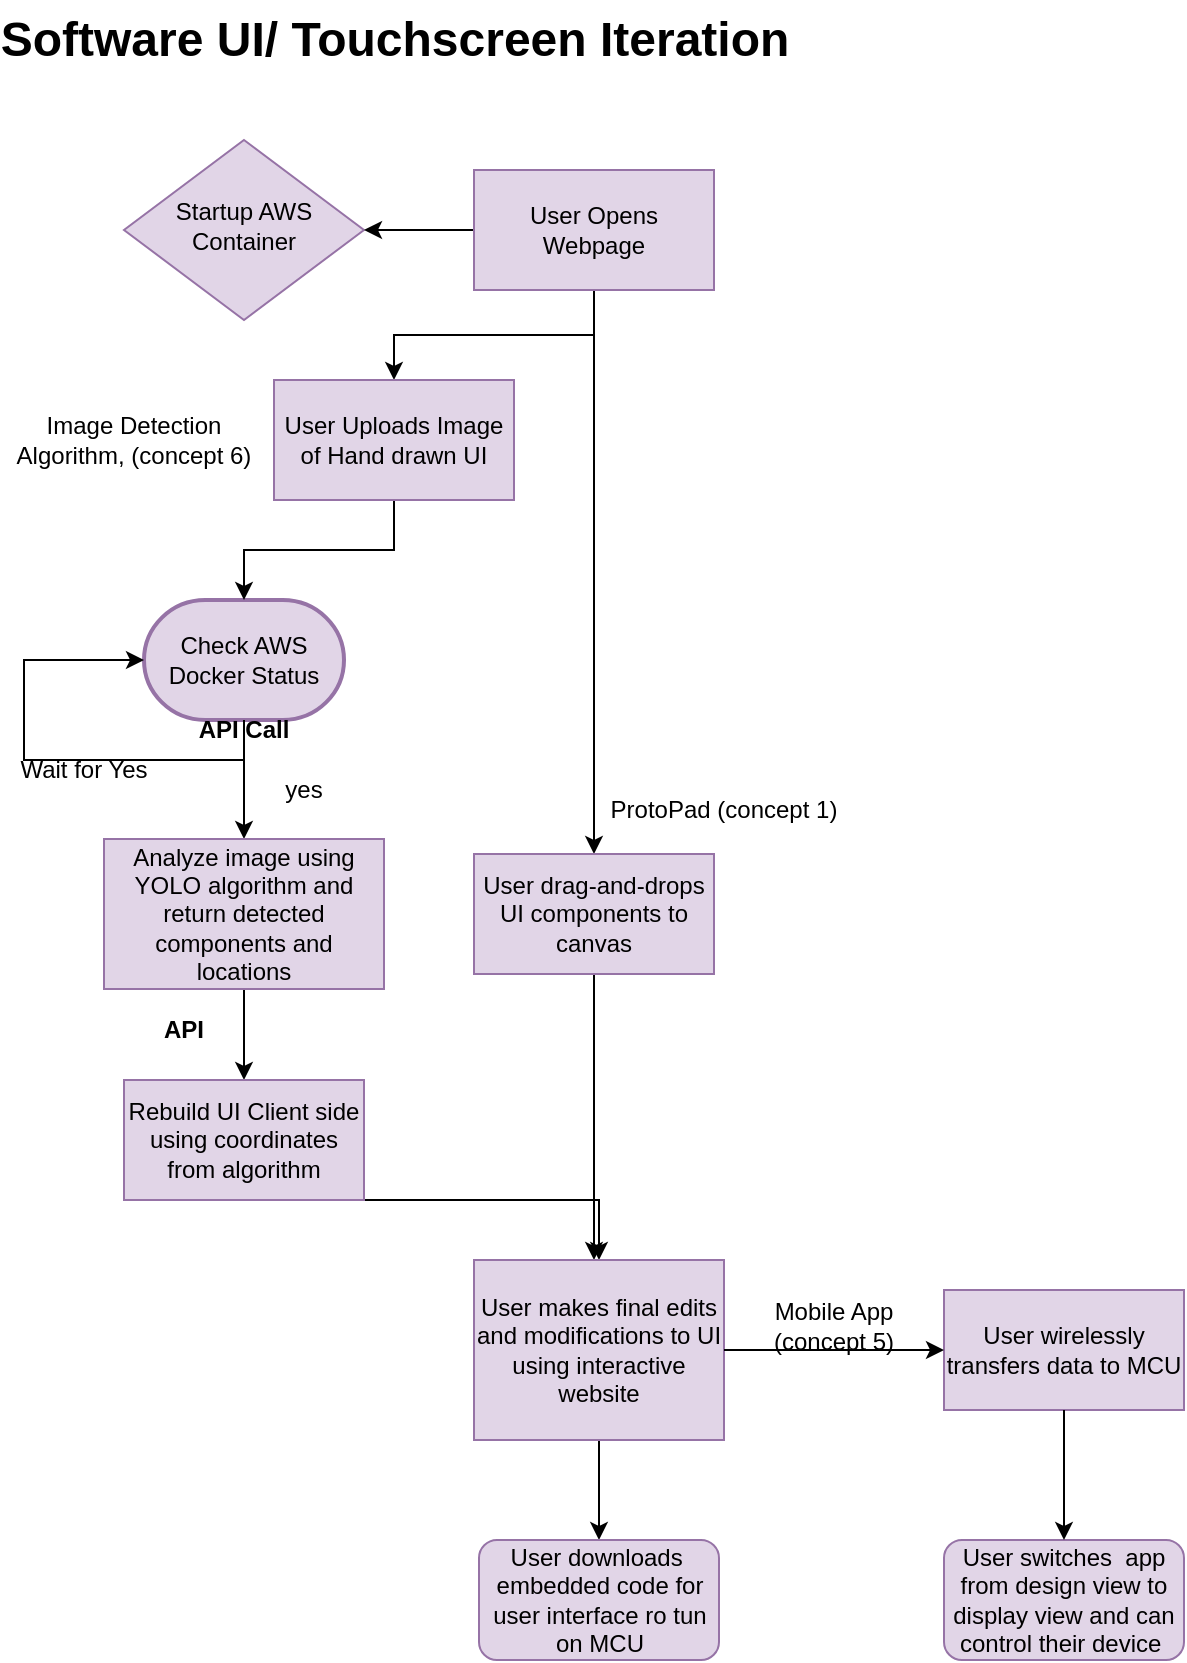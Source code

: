 <mxfile version="23.0.1" type="google" pages="7">
  <diagram id="C5RBs43oDa-KdzZeNtuy" name="Software UI">
    <mxGraphModel grid="1" page="1" gridSize="10" guides="1" tooltips="1" connect="1" arrows="1" fold="1" pageScale="1" pageWidth="827" pageHeight="1169" math="0" shadow="0">
      <root>
        <mxCell id="WIyWlLk6GJQsqaUBKTNV-0" />
        <mxCell id="WIyWlLk6GJQsqaUBKTNV-1" parent="WIyWlLk6GJQsqaUBKTNV-0" />
        <mxCell id="WIyWlLk6GJQsqaUBKTNV-6" value="Startup AWS Container" style="rhombus;whiteSpace=wrap;html=1;shadow=0;fontFamily=Helvetica;fontSize=12;align=center;strokeWidth=1;spacing=6;spacingTop=-4;fillColor=#e1d5e7;strokeColor=#9673a6;" vertex="1" parent="WIyWlLk6GJQsqaUBKTNV-1">
          <mxGeometry x="150" y="160" width="120" height="90" as="geometry" />
        </mxCell>
        <mxCell id="jmQmqMAC9g-0O3YiEyr5-0" value="Software UI/ Touchscreen Iteration" style="text;strokeColor=none;fillColor=none;html=1;fontSize=24;fontStyle=1;verticalAlign=middle;align=center;" vertex="1" parent="WIyWlLk6GJQsqaUBKTNV-1">
          <mxGeometry x="235" y="90" width="100" height="40" as="geometry" />
        </mxCell>
        <mxCell id="jmQmqMAC9g-0O3YiEyr5-9" value="Check AWS Docker Status" style="strokeWidth=2;html=1;shape=mxgraph.flowchart.terminator;whiteSpace=wrap;glass=0;fillColor=#e1d5e7;strokeColor=#9673a6;" vertex="1" parent="WIyWlLk6GJQsqaUBKTNV-1">
          <mxGeometry x="160" y="390" width="100" height="60" as="geometry" />
        </mxCell>
        <mxCell id="jmQmqMAC9g-0O3YiEyr5-11" value="" style="endArrow=classic;html=1;rounded=0;entryX=1;entryY=0.5;entryDx=0;entryDy=0;exitX=0;exitY=0.5;exitDx=0;exitDy=0;" edge="1" parent="WIyWlLk6GJQsqaUBKTNV-1" source="CQc22pYyiCOJxr_1nI9f-1" target="WIyWlLk6GJQsqaUBKTNV-6">
          <mxGeometry width="50" height="50" relative="1" as="geometry">
            <mxPoint x="320" y="205" as="sourcePoint" />
            <mxPoint x="350" y="210" as="targetPoint" />
          </mxGeometry>
        </mxCell>
        <mxCell id="jmQmqMAC9g-0O3YiEyr5-14" value="" style="endArrow=classic;html=1;rounded=0;edgeStyle=elbowEdgeStyle;entryX=0.5;entryY=0;entryDx=0;entryDy=0;elbow=vertical;exitX=0.5;exitY=1;exitDx=0;exitDy=0;" edge="1" parent="WIyWlLk6GJQsqaUBKTNV-1" source="CQc22pYyiCOJxr_1nI9f-1" target="CQc22pYyiCOJxr_1nI9f-2">
          <mxGeometry width="50" height="50" relative="1" as="geometry">
            <mxPoint x="380" y="220" as="sourcePoint" />
            <mxPoint x="285" y="280" as="targetPoint" />
          </mxGeometry>
        </mxCell>
        <mxCell id="jmQmqMAC9g-0O3YiEyr5-15" value="" style="endArrow=classic;html=1;rounded=0;elbow=vertical;edgeStyle=elbowEdgeStyle;entryX=0.5;entryY=0;entryDx=0;entryDy=0;entryPerimeter=0;exitX=0.5;exitY=1;exitDx=0;exitDy=0;" edge="1" parent="WIyWlLk6GJQsqaUBKTNV-1" source="CQc22pYyiCOJxr_1nI9f-2" target="jmQmqMAC9g-0O3YiEyr5-9">
          <mxGeometry width="50" height="50" relative="1" as="geometry">
            <mxPoint x="285" y="350" as="sourcePoint" />
            <mxPoint x="350" y="420" as="targetPoint" />
          </mxGeometry>
        </mxCell>
        <mxCell id="jmQmqMAC9g-0O3YiEyr5-16" value="&lt;b&gt;API Call&lt;/b&gt;" style="text;html=1;strokeColor=none;fillColor=none;align=center;verticalAlign=middle;whiteSpace=wrap;rounded=0;glass=0;" vertex="1" parent="WIyWlLk6GJQsqaUBKTNV-1">
          <mxGeometry x="180" y="440" width="60" height="30" as="geometry" />
        </mxCell>
        <mxCell id="jmQmqMAC9g-0O3YiEyr5-20" value="" style="endArrow=classic;html=1;rounded=0;elbow=vertical;exitX=0.5;exitY=1;exitDx=0;exitDy=0;exitPerimeter=0;entryX=0.5;entryY=0;entryDx=0;entryDy=0;" edge="1" parent="WIyWlLk6GJQsqaUBKTNV-1" source="jmQmqMAC9g-0O3YiEyr5-9" target="CQc22pYyiCOJxr_1nI9f-5">
          <mxGeometry width="50" height="50" relative="1" as="geometry">
            <mxPoint x="170" y="640" as="sourcePoint" />
            <mxPoint x="210" y="510" as="targetPoint" />
          </mxGeometry>
        </mxCell>
        <mxCell id="jmQmqMAC9g-0O3YiEyr5-22" value="Wait for Yes" style="text;html=1;strokeColor=none;fillColor=none;align=center;verticalAlign=middle;whiteSpace=wrap;rounded=0;glass=0;" vertex="1" parent="WIyWlLk6GJQsqaUBKTNV-1">
          <mxGeometry x="90" y="460" width="80" height="30" as="geometry" />
        </mxCell>
        <mxCell id="jmQmqMAC9g-0O3YiEyr5-24" value="" style="endArrow=classic;html=1;rounded=0;elbow=vertical;entryX=0.5;entryY=0;entryDx=0;entryDy=0;exitX=0.5;exitY=1;exitDx=0;exitDy=0;" edge="1" parent="WIyWlLk6GJQsqaUBKTNV-1" source="CQc22pYyiCOJxr_1nI9f-5" target="CQc22pYyiCOJxr_1nI9f-8">
          <mxGeometry width="50" height="50" relative="1" as="geometry">
            <mxPoint x="210" y="600" as="sourcePoint" />
            <mxPoint x="210" y="645" as="targetPoint" />
          </mxGeometry>
        </mxCell>
        <mxCell id="jmQmqMAC9g-0O3YiEyr5-25" value="" style="endArrow=classic;html=1;rounded=0;elbow=vertical;entryX=0.5;entryY=0;entryDx=0;entryDy=0;exitX=0.5;exitY=1;exitDx=0;exitDy=0;" edge="1" parent="WIyWlLk6GJQsqaUBKTNV-1" source="CQc22pYyiCOJxr_1nI9f-1" target="CQc22pYyiCOJxr_1nI9f-9">
          <mxGeometry width="50" height="50" relative="1" as="geometry">
            <mxPoint x="380" y="220" as="sourcePoint" />
            <mxPoint x="385" y="560" as="targetPoint" />
          </mxGeometry>
        </mxCell>
        <mxCell id="jmQmqMAC9g-0O3YiEyr5-27" value="" style="endArrow=classic;html=1;rounded=0;elbow=vertical;exitX=0.5;exitY=1;exitDx=0;exitDy=0;entryX=0.5;entryY=0;entryDx=0;entryDy=0;" edge="1" parent="WIyWlLk6GJQsqaUBKTNV-1" source="CQc22pYyiCOJxr_1nI9f-9">
          <mxGeometry width="50" height="50" relative="1" as="geometry">
            <mxPoint x="385" y="620" as="sourcePoint" />
            <mxPoint x="385" y="720" as="targetPoint" />
          </mxGeometry>
        </mxCell>
        <mxCell id="jmQmqMAC9g-0O3YiEyr5-28" value="" style="endArrow=classic;html=1;rounded=0;elbow=vertical;edgeStyle=elbowEdgeStyle;exitX=1;exitY=0.5;exitDx=0;exitDy=0;entryX=0.5;entryY=0;entryDx=0;entryDy=0;" edge="1" parent="WIyWlLk6GJQsqaUBKTNV-1" source="CQc22pYyiCOJxr_1nI9f-8" target="CQc22pYyiCOJxr_1nI9f-10">
          <mxGeometry width="50" height="50" relative="1" as="geometry">
            <mxPoint x="270" y="675" as="sourcePoint" />
            <mxPoint x="385" y="720" as="targetPoint" />
          </mxGeometry>
        </mxCell>
        <mxCell id="jmQmqMAC9g-0O3YiEyr5-29" value="" style="endArrow=classic;html=1;rounded=0;elbow=vertical;exitX=0.5;exitY=1;exitDx=0;exitDy=0;entryX=0.5;entryY=0;entryDx=0;entryDy=0;" edge="1" parent="WIyWlLk6GJQsqaUBKTNV-1" source="CQc22pYyiCOJxr_1nI9f-10" target="CQc22pYyiCOJxr_1nI9f-15">
          <mxGeometry width="50" height="50" relative="1" as="geometry">
            <mxPoint x="385" y="790" as="sourcePoint" />
            <mxPoint x="387.5" y="850" as="targetPoint" />
          </mxGeometry>
        </mxCell>
        <mxCell id="jmQmqMAC9g-0O3YiEyr5-30" value="yes" style="text;html=1;strokeColor=none;fillColor=none;align=center;verticalAlign=middle;whiteSpace=wrap;rounded=0;glass=0;" vertex="1" parent="WIyWlLk6GJQsqaUBKTNV-1">
          <mxGeometry x="210" y="470" width="60" height="30" as="geometry" />
        </mxCell>
        <mxCell id="jmQmqMAC9g-0O3YiEyr5-31" value="" style="endArrow=classic;html=1;rounded=0;edgeStyle=elbowEdgeStyle;" edge="1" parent="WIyWlLk6GJQsqaUBKTNV-1">
          <mxGeometry width="50" height="50" relative="1" as="geometry">
            <mxPoint x="210" y="470" as="sourcePoint" />
            <mxPoint x="160" y="420" as="targetPoint" />
            <Array as="points">
              <mxPoint x="100" y="450" />
            </Array>
          </mxGeometry>
        </mxCell>
        <mxCell id="CQc22pYyiCOJxr_1nI9f-1" value="User Opens Webpage" style="rounded=0;whiteSpace=wrap;html=1;fillColor=#e1d5e7;strokeColor=#9673a6;" vertex="1" parent="WIyWlLk6GJQsqaUBKTNV-1">
          <mxGeometry x="325" y="175" width="120" height="60" as="geometry" />
        </mxCell>
        <mxCell id="CQc22pYyiCOJxr_1nI9f-2" value="User Uploads Image of Hand drawn UI" style="rounded=0;whiteSpace=wrap;html=1;fillColor=#e1d5e7;strokeColor=#9673a6;" vertex="1" parent="WIyWlLk6GJQsqaUBKTNV-1">
          <mxGeometry x="225" y="280" width="120" height="60" as="geometry" />
        </mxCell>
        <mxCell id="CQc22pYyiCOJxr_1nI9f-5" value="Analyze image using YOLO algorithm and return detected components and locations" style="rounded=0;whiteSpace=wrap;html=1;fillColor=#e1d5e7;strokeColor=#9673a6;" vertex="1" parent="WIyWlLk6GJQsqaUBKTNV-1">
          <mxGeometry x="140" y="509.5" width="140" height="75" as="geometry" />
        </mxCell>
        <mxCell id="CQc22pYyiCOJxr_1nI9f-6" value="&lt;b&gt;API&lt;/b&gt;" style="text;html=1;strokeColor=none;fillColor=none;align=center;verticalAlign=middle;whiteSpace=wrap;rounded=0;glass=0;" vertex="1" parent="WIyWlLk6GJQsqaUBKTNV-1">
          <mxGeometry x="150" y="590" width="60" height="30" as="geometry" />
        </mxCell>
        <mxCell id="CQc22pYyiCOJxr_1nI9f-8" value="Rebuild UI Client side using coordinates from algorithm" style="rounded=0;whiteSpace=wrap;html=1;fillColor=#e1d5e7;strokeColor=#9673a6;" vertex="1" parent="WIyWlLk6GJQsqaUBKTNV-1">
          <mxGeometry x="150" y="630" width="120" height="60" as="geometry" />
        </mxCell>
        <mxCell id="CQc22pYyiCOJxr_1nI9f-9" value="User drag-and-drops UI components to canvas" style="rounded=0;whiteSpace=wrap;html=1;fillColor=#e1d5e7;strokeColor=#9673a6;" vertex="1" parent="WIyWlLk6GJQsqaUBKTNV-1">
          <mxGeometry x="325" y="517" width="120" height="60" as="geometry" />
        </mxCell>
        <mxCell id="CQc22pYyiCOJxr_1nI9f-10" value="User makes final edits and modifications to UI using interactive website" style="rounded=0;whiteSpace=wrap;html=1;fillColor=#e1d5e7;strokeColor=#9673a6;" vertex="1" parent="WIyWlLk6GJQsqaUBKTNV-1">
          <mxGeometry x="325" y="720" width="125" height="90" as="geometry" />
        </mxCell>
        <mxCell id="CQc22pYyiCOJxr_1nI9f-12" value="User wirelessly transfers data to MCU" style="rounded=0;whiteSpace=wrap;html=1;fillColor=#e1d5e7;strokeColor=#9673a6;" vertex="1" parent="WIyWlLk6GJQsqaUBKTNV-1">
          <mxGeometry x="560" y="735" width="120" height="60" as="geometry" />
        </mxCell>
        <mxCell id="CQc22pYyiCOJxr_1nI9f-14" value="&lt;span style=&quot;color: rgb(0, 0, 0); font-family: Helvetica; font-size: 12px; font-style: normal; font-variant-ligatures: normal; font-variant-caps: normal; font-weight: 400; letter-spacing: normal; orphans: 2; text-align: center; text-indent: 0px; text-transform: none; widows: 2; word-spacing: 0px; -webkit-text-stroke-width: 0px; text-decoration-thickness: initial; text-decoration-style: initial; text-decoration-color: initial; float: none; display: inline !important;&quot;&gt;User switches&amp;nbsp; app from design view to display view and can control their device&amp;nbsp;&lt;/span&gt;" style="rounded=1;whiteSpace=wrap;html=1;fillColor=#e1d5e7;strokeColor=#9673a6;" vertex="1" parent="WIyWlLk6GJQsqaUBKTNV-1">
          <mxGeometry x="560" y="860" width="120" height="60" as="geometry" />
        </mxCell>
        <mxCell id="CQc22pYyiCOJxr_1nI9f-15" value="User downloads&amp;nbsp; embedded code for user interface ro tun on MCU" style="rounded=1;whiteSpace=wrap;html=1;fillColor=#e1d5e7;strokeColor=#9673a6;" vertex="1" parent="WIyWlLk6GJQsqaUBKTNV-1">
          <mxGeometry x="327.5" y="860" width="120" height="60" as="geometry" />
        </mxCell>
        <mxCell id="CQc22pYyiCOJxr_1nI9f-16" value="" style="endArrow=classic;html=1;rounded=0;exitX=1;exitY=0.5;exitDx=0;exitDy=0;entryX=0;entryY=0.5;entryDx=0;entryDy=0;" edge="1" parent="WIyWlLk6GJQsqaUBKTNV-1" source="CQc22pYyiCOJxr_1nI9f-10" target="CQc22pYyiCOJxr_1nI9f-12">
          <mxGeometry width="50" height="50" relative="1" as="geometry">
            <mxPoint x="450" y="800" as="sourcePoint" />
            <mxPoint x="500" y="750" as="targetPoint" />
          </mxGeometry>
        </mxCell>
        <mxCell id="CQc22pYyiCOJxr_1nI9f-17" value="" style="endArrow=classic;html=1;rounded=0;exitX=0.5;exitY=1;exitDx=0;exitDy=0;entryX=0.5;entryY=0;entryDx=0;entryDy=0;" edge="1" parent="WIyWlLk6GJQsqaUBKTNV-1" source="CQc22pYyiCOJxr_1nI9f-12" target="CQc22pYyiCOJxr_1nI9f-14">
          <mxGeometry width="50" height="50" relative="1" as="geometry">
            <mxPoint x="450" y="800" as="sourcePoint" />
            <mxPoint x="500" y="750" as="targetPoint" />
          </mxGeometry>
        </mxCell>
        <mxCell id="CQc22pYyiCOJxr_1nI9f-18" value="Mobile App (concept 5)" style="text;html=1;strokeColor=none;fillColor=none;align=center;verticalAlign=middle;whiteSpace=wrap;rounded=0;" vertex="1" parent="WIyWlLk6GJQsqaUBKTNV-1">
          <mxGeometry x="450" y="730" width="110" height="45" as="geometry" />
        </mxCell>
        <mxCell id="CQc22pYyiCOJxr_1nI9f-19" value="Image Detection Algorithm, (concept 6)" style="text;html=1;strokeColor=none;fillColor=none;align=center;verticalAlign=middle;whiteSpace=wrap;rounded=0;" vertex="1" parent="WIyWlLk6GJQsqaUBKTNV-1">
          <mxGeometry x="90" y="295" width="130" height="30" as="geometry" />
        </mxCell>
        <mxCell id="CQc22pYyiCOJxr_1nI9f-20" value="ProtoPad (concept 1)" style="text;html=1;strokeColor=none;fillColor=none;align=center;verticalAlign=middle;whiteSpace=wrap;rounded=0;" vertex="1" parent="WIyWlLk6GJQsqaUBKTNV-1">
          <mxGeometry x="390" y="479.5" width="120" height="30" as="geometry" />
        </mxCell>
      </root>
    </mxGraphModel>
  </diagram>
  <diagram id="uXScu1IgXwvipV3GijbC" name="Physical UI">
    <mxGraphModel grid="1" page="1" gridSize="10" guides="1" tooltips="1" connect="1" arrows="1" fold="1" pageScale="1" pageWidth="850" pageHeight="1100" math="0" shadow="0">
      <root>
        <mxCell id="0" />
        <mxCell id="1" parent="0" />
        <mxCell id="3xSY-Wj8dWeGtC-kJ-FI-1" value="User opens webpage&amp;nbsp;" style="rounded=1;whiteSpace=wrap;html=1;fillColor=#e1d5e7;strokeColor=#9673a6;" vertex="1" parent="1">
          <mxGeometry x="355" y="80" width="120" height="60" as="geometry" />
        </mxCell>
        <mxCell id="njQNJ4bnY1r7WqWxGUi6-1" value="" style="endArrow=classic;html=1;rounded=0;exitX=0.442;exitY=1.033;exitDx=0;exitDy=0;exitPerimeter=0;entryX=0.5;entryY=0;entryDx=0;entryDy=0;" edge="1" parent="1" source="3xSY-Wj8dWeGtC-kJ-FI-1" target="tQ4qsGK-azC8tOz7QzRn-1">
          <mxGeometry width="50" height="50" relative="1" as="geometry">
            <mxPoint x="575" y="310" as="sourcePoint" />
            <mxPoint x="385" y="210" as="targetPoint" />
          </mxGeometry>
        </mxCell>
        <mxCell id="tQ4qsGK-azC8tOz7QzRn-1" value="User drag-and-drops UI components onto canvas and code generates" style="rounded=0;whiteSpace=wrap;html=1;fillColor=#e1d5e7;strokeColor=#9673a6;" vertex="1" parent="1">
          <mxGeometry x="350" y="200" width="115" height="80" as="geometry" />
        </mxCell>
        <mxCell id="5_EjWbtksNFtlN88a489-1" value="User downloads embedded code to the Protocontrol MCU" style="rounded=0;whiteSpace=wrap;html=1;fillColor=#e1d5e7;strokeColor=#9673a6;" vertex="1" parent="1">
          <mxGeometry x="175" y="280" width="120" height="60" as="geometry" />
        </mxCell>
        <mxCell id="iVRGtT9OFXgDzrQzcdhf-1" value="User downloads embedded code to individual IUI components" style="rounded=0;whiteSpace=wrap;html=1;fillColor=#e1d5e7;strokeColor=#9673a6;" vertex="1" parent="1">
          <mxGeometry x="545" y="280" width="120" height="60" as="geometry" />
        </mxCell>
        <mxCell id="iVRGtT9OFXgDzrQzcdhf-2" value="" style="endArrow=classic;html=1;rounded=0;edgeStyle=elbowEdgeStyle;exitX=0;exitY=0.5;exitDx=0;exitDy=0;entryX=1;entryY=0.5;entryDx=0;entryDy=0;" edge="1" parent="1" source="tQ4qsGK-azC8tOz7QzRn-1" target="5_EjWbtksNFtlN88a489-1">
          <mxGeometry width="50" height="50" relative="1" as="geometry">
            <mxPoint x="355" y="230" as="sourcePoint" />
            <mxPoint x="300" y="300" as="targetPoint" />
          </mxGeometry>
        </mxCell>
        <mxCell id="iVRGtT9OFXgDzrQzcdhf-3" value="" style="endArrow=classic;html=1;rounded=0;edgeStyle=elbowEdgeStyle;exitX=1;exitY=0.5;exitDx=0;exitDy=0;entryX=0;entryY=0.5;entryDx=0;entryDy=0;" edge="1" parent="1" source="tQ4qsGK-azC8tOz7QzRn-1" target="iVRGtT9OFXgDzrQzcdhf-1">
          <mxGeometry width="50" height="50" relative="1" as="geometry">
            <mxPoint x="420" y="360" as="sourcePoint" />
            <mxPoint x="520" y="290" as="targetPoint" />
            <Array as="points">
              <mxPoint x="490" y="280" />
            </Array>
          </mxGeometry>
        </mxCell>
        <mxCell id="iVRGtT9OFXgDzrQzcdhf-4" value="Drawing 3, Location Depdendent Functionality" style="text;html=1;strokeColor=none;fillColor=none;align=center;verticalAlign=middle;whiteSpace=wrap;rounded=0;" vertex="1" parent="1">
          <mxGeometry x="140" y="250" width="190" height="30" as="geometry" />
        </mxCell>
        <mxCell id="iVRGtT9OFXgDzrQzcdhf-5" value="Drawing 4, Component Dependent Functionality" style="text;html=1;strokeColor=none;fillColor=none;align=center;verticalAlign=middle;whiteSpace=wrap;rounded=0;" vertex="1" parent="1">
          <mxGeometry x="510" y="250" width="190" height="30" as="geometry" />
        </mxCell>
        <mxCell id="iVRGtT9OFXgDzrQzcdhf-8" value="User stacks Protocontrol Device on their MCU&amp;nbsp;" style="rounded=0;whiteSpace=wrap;html=1;fillColor=#e1d5e7;strokeColor=#9673a6;" vertex="1" parent="1">
          <mxGeometry x="178.75" y="370" width="112.5" height="60" as="geometry" />
        </mxCell>
        <mxCell id="iVRGtT9OFXgDzrQzcdhf-9" value="User stacks Protocontrol Device on their MCU&amp;nbsp;" style="rounded=0;whiteSpace=wrap;html=1;fillColor=#e1d5e7;strokeColor=#9673a6;" vertex="1" parent="1">
          <mxGeometry x="548.75" y="370" width="112.5" height="60" as="geometry" />
        </mxCell>
        <mxCell id="iVRGtT9OFXgDzrQzcdhf-10" value="User places UI components from kit onto Protocontrol Board" style="rounded=0;whiteSpace=wrap;html=1;fillColor=#e1d5e7;strokeColor=#9673a6;" vertex="1" parent="1">
          <mxGeometry x="175" y="470" width="120" height="60" as="geometry" />
        </mxCell>
        <mxCell id="mr6-rjYVBs56sGjXYGix-1" value="User places UI components from kit onto Protocontrol Board" style="rounded=0;whiteSpace=wrap;html=1;fillColor=#e1d5e7;strokeColor=#9673a6;" vertex="1" parent="1">
          <mxGeometry x="545" y="470" width="120" height="60" as="geometry" />
        </mxCell>
        <mxCell id="mr6-rjYVBs56sGjXYGix-2" value="Switch UI component connected to a particular function??&amp;nbsp;" style="rhombus;whiteSpace=wrap;html=1;fillColor=#e1d5e7;strokeColor=#9673a6;" vertex="1" parent="1">
          <mxGeometry x="158.75" y="570" width="152.5" height="90" as="geometry" />
        </mxCell>
        <mxCell id="mr6-rjYVBs56sGjXYGix-4" value="PROTOcontrol is setup and User can enjoy their device" style="rounded=1;whiteSpace=wrap;html=1;fillColor=#e1d5e7;strokeColor=#9673a6;" vertex="1" parent="1">
          <mxGeometry x="350" y="700" width="120" height="60" as="geometry" />
        </mxCell>
        <mxCell id="mr6-rjYVBs56sGjXYGix-7" value="PROTOcontrol is setup and User can enjoy their device" style="rounded=1;whiteSpace=wrap;html=1;fillColor=#e1d5e7;strokeColor=#9673a6;" vertex="1" parent="1">
          <mxGeometry x="545" y="710" width="120" height="60" as="geometry" />
        </mxCell>
        <mxCell id="mr6-rjYVBs56sGjXYGix-8" value="Move component that controls a function to a different location??" style="rhombus;whiteSpace=wrap;html=1;fillColor=#e1d5e7;strokeColor=#9673a6;" vertex="1" parent="1">
          <mxGeometry x="533.75" y="570" width="142.5" height="110" as="geometry" />
        </mxCell>
        <mxCell id="mr6-rjYVBs56sGjXYGix-9" value="User moves button" style="rounded=0;whiteSpace=wrap;html=1;fillColor=#e1d5e7;strokeColor=#9673a6;" vertex="1" parent="1">
          <mxGeometry x="690" y="710" width="120" height="60" as="geometry" />
        </mxCell>
        <mxCell id="mr6-rjYVBs56sGjXYGix-10" value="User switches component" style="rounded=0;whiteSpace=wrap;html=1;fillColor=#e1d5e7;strokeColor=#9673a6;" vertex="1" parent="1">
          <mxGeometry x="100" y="690" width="120" height="60" as="geometry" />
        </mxCell>
        <mxCell id="mr6-rjYVBs56sGjXYGix-12" value="" style="endArrow=classic;html=1;rounded=0;exitX=0.5;exitY=1;exitDx=0;exitDy=0;entryX=0.5;entryY=0;entryDx=0;entryDy=0;" edge="1" parent="1" source="5_EjWbtksNFtlN88a489-1" target="iVRGtT9OFXgDzrQzcdhf-8">
          <mxGeometry width="50" height="50" relative="1" as="geometry">
            <mxPoint x="240" y="430" as="sourcePoint" />
            <mxPoint x="290" y="380" as="targetPoint" />
          </mxGeometry>
        </mxCell>
        <mxCell id="mr6-rjYVBs56sGjXYGix-13" value="" style="endArrow=classic;html=1;rounded=0;exitX=0.5;exitY=1;exitDx=0;exitDy=0;entryX=0.5;entryY=0;entryDx=0;entryDy=0;" edge="1" parent="1" source="iVRGtT9OFXgDzrQzcdhf-8" target="iVRGtT9OFXgDzrQzcdhf-10">
          <mxGeometry width="50" height="50" relative="1" as="geometry">
            <mxPoint x="240" y="430" as="sourcePoint" />
            <mxPoint x="290" y="380" as="targetPoint" />
          </mxGeometry>
        </mxCell>
        <mxCell id="mr6-rjYVBs56sGjXYGix-14" value="" style="endArrow=classic;html=1;rounded=0;exitX=0.5;exitY=1;exitDx=0;exitDy=0;entryX=0.5;entryY=0;entryDx=0;entryDy=0;" edge="1" parent="1" source="iVRGtT9OFXgDzrQzcdhf-10" target="mr6-rjYVBs56sGjXYGix-2">
          <mxGeometry width="50" height="50" relative="1" as="geometry">
            <mxPoint x="240" y="520" as="sourcePoint" />
            <mxPoint x="290" y="470" as="targetPoint" />
          </mxGeometry>
        </mxCell>
        <mxCell id="mr6-rjYVBs56sGjXYGix-17" value="" style="endArrow=classic;html=1;rounded=0;exitX=0.5;exitY=1;exitDx=0;exitDy=0;entryX=0.5;entryY=0;entryDx=0;entryDy=0;edgeStyle=elbowEdgeStyle;elbow=vertical;" edge="1" parent="1" source="mr6-rjYVBs56sGjXYGix-2" target="mr6-rjYVBs56sGjXYGix-4">
          <mxGeometry width="50" height="50" relative="1" as="geometry">
            <mxPoint x="240" y="560" as="sourcePoint" />
            <mxPoint x="290" y="510" as="targetPoint" />
          </mxGeometry>
        </mxCell>
        <mxCell id="mr6-rjYVBs56sGjXYGix-18" value="yes" style="text;html=1;strokeColor=none;fillColor=none;align=center;verticalAlign=middle;whiteSpace=wrap;rounded=0;" vertex="1" parent="1">
          <mxGeometry x="150" y="650" width="60" height="30" as="geometry" />
        </mxCell>
        <mxCell id="mr6-rjYVBs56sGjXYGix-19" value="no" style="text;html=1;strokeColor=none;fillColor=none;align=center;verticalAlign=middle;whiteSpace=wrap;rounded=0;" vertex="1" parent="1">
          <mxGeometry x="340" y="660" width="60" height="30" as="geometry" />
        </mxCell>
        <mxCell id="bcoy2sFPVZH0sw1KD1hH-1" value="" style="endArrow=classic;html=1;rounded=0;edgeStyle=elbowEdgeStyle;exitX=0;exitY=0.5;exitDx=0;exitDy=0;entryX=0.5;entryY=0;entryDx=0;entryDy=0;" edge="1" parent="1" source="otle6Ynt9ETgnwjhUFVW-2" target="mr6-rjYVBs56sGjXYGix-2">
          <mxGeometry width="50" height="50" relative="1" as="geometry">
            <mxPoint x="240" y="580" as="sourcePoint" />
            <mxPoint x="290" y="530" as="targetPoint" />
            <Array as="points">
              <mxPoint x="10" y="920" />
              <mxPoint x="10" y="690" />
            </Array>
          </mxGeometry>
        </mxCell>
        <mxCell id="bcoy2sFPVZH0sw1KD1hH-3" value="" style="endArrow=classic;html=1;rounded=0;exitX=0.5;exitY=1;exitDx=0;exitDy=0;entryX=0.5;entryY=0;entryDx=0;entryDy=0;" edge="1" parent="1" source="iVRGtT9OFXgDzrQzcdhf-1" target="iVRGtT9OFXgDzrQzcdhf-9">
          <mxGeometry width="50" height="50" relative="1" as="geometry">
            <mxPoint x="510" y="480" as="sourcePoint" />
            <mxPoint x="560" y="430" as="targetPoint" />
          </mxGeometry>
        </mxCell>
        <mxCell id="bcoy2sFPVZH0sw1KD1hH-4" value="" style="endArrow=classic;html=1;rounded=0;exitX=0.5;exitY=1;exitDx=0;exitDy=0;entryX=0.5;entryY=0;entryDx=0;entryDy=0;" edge="1" parent="1" source="iVRGtT9OFXgDzrQzcdhf-9" target="mr6-rjYVBs56sGjXYGix-1">
          <mxGeometry width="50" height="50" relative="1" as="geometry">
            <mxPoint x="510" y="590" as="sourcePoint" />
            <mxPoint x="560" y="540" as="targetPoint" />
          </mxGeometry>
        </mxCell>
        <mxCell id="bcoy2sFPVZH0sw1KD1hH-5" value="" style="endArrow=classic;html=1;rounded=0;exitX=0.5;exitY=1;exitDx=0;exitDy=0;entryX=0.5;entryY=0;entryDx=0;entryDy=0;" edge="1" parent="1" source="mr6-rjYVBs56sGjXYGix-1" target="mr6-rjYVBs56sGjXYGix-8">
          <mxGeometry width="50" height="50" relative="1" as="geometry">
            <mxPoint x="510" y="640" as="sourcePoint" />
            <mxPoint x="560" y="590" as="targetPoint" />
          </mxGeometry>
        </mxCell>
        <mxCell id="bcoy2sFPVZH0sw1KD1hH-6" value="" style="endArrow=classic;html=1;rounded=0;exitX=0.5;exitY=1;exitDx=0;exitDy=0;entryX=0.5;entryY=0;entryDx=0;entryDy=0;" edge="1" parent="1" source="mr6-rjYVBs56sGjXYGix-8" target="mr6-rjYVBs56sGjXYGix-7">
          <mxGeometry width="50" height="50" relative="1" as="geometry">
            <mxPoint x="510" y="700" as="sourcePoint" />
            <mxPoint x="560" y="650" as="targetPoint" />
          </mxGeometry>
        </mxCell>
        <mxCell id="bcoy2sFPVZH0sw1KD1hH-7" value="" style="endArrow=classic;html=1;rounded=0;edgeStyle=elbowEdgeStyle;exitX=1;exitY=0.5;exitDx=0;exitDy=0;entryX=0.5;entryY=0;entryDx=0;entryDy=0;elbow=vertical;" edge="1" parent="1" source="mr6-rjYVBs56sGjXYGix-8" target="mr6-rjYVBs56sGjXYGix-9">
          <mxGeometry width="50" height="50" relative="1" as="geometry">
            <mxPoint x="780" y="600" as="sourcePoint" />
            <mxPoint x="790" y="640" as="targetPoint" />
          </mxGeometry>
        </mxCell>
        <mxCell id="bcoy2sFPVZH0sw1KD1hH-8" value="yes" style="text;html=1;strokeColor=none;fillColor=none;align=center;verticalAlign=middle;whiteSpace=wrap;rounded=0;" vertex="1" parent="1">
          <mxGeometry x="680" y="640" width="60" height="30" as="geometry" />
        </mxCell>
        <mxCell id="bcoy2sFPVZH0sw1KD1hH-10" value="no" style="text;html=1;strokeColor=none;fillColor=none;align=center;verticalAlign=middle;whiteSpace=wrap;rounded=0;" vertex="1" parent="1">
          <mxGeometry x="601.25" y="680" width="60" height="30" as="geometry" />
        </mxCell>
        <mxCell id="bcoy2sFPVZH0sw1KD1hH-12" value="" style="endArrow=classic;html=1;rounded=0;edgeStyle=elbowEdgeStyle;exitX=1;exitY=0.5;exitDx=0;exitDy=0;entryX=0.5;entryY=0;entryDx=0;entryDy=0;" edge="1" parent="1" source="mr6-rjYVBs56sGjXYGix-9" target="mr6-rjYVBs56sGjXYGix-8">
          <mxGeometry width="50" height="50" relative="1" as="geometry">
            <mxPoint x="620" y="620" as="sourcePoint" />
            <mxPoint x="670" y="570" as="targetPoint" />
            <Array as="points">
              <mxPoint x="840" y="635" />
            </Array>
          </mxGeometry>
        </mxCell>
        <mxCell id="otle6Ynt9ETgnwjhUFVW-2" value="Right type of component ?&amp;nbsp;" style="rhombus;whiteSpace=wrap;html=1;fillColor=#e1d5e7;strokeColor=#9673a6;" vertex="1" parent="1">
          <mxGeometry x="120" y="790" width="80" height="90" as="geometry" />
        </mxCell>
        <mxCell id="otle6Ynt9ETgnwjhUFVW-3" value="" style="endArrow=classic;html=1;rounded=0;exitX=0.5;exitY=1;exitDx=0;exitDy=0;entryX=0.5;entryY=0;entryDx=0;entryDy=0;" edge="1" parent="1" source="mr6-rjYVBs56sGjXYGix-10" target="otle6Ynt9ETgnwjhUFVW-2">
          <mxGeometry width="50" height="50" relative="1" as="geometry">
            <mxPoint x="400" y="930" as="sourcePoint" />
            <mxPoint x="450" y="880" as="targetPoint" />
          </mxGeometry>
        </mxCell>
        <mxCell id="otle6Ynt9ETgnwjhUFVW-4" value="yes" style="text;html=1;strokeColor=none;fillColor=none;align=center;verticalAlign=middle;whiteSpace=wrap;rounded=0;" vertex="1" parent="1">
          <mxGeometry x="70" y="810" width="60" height="30" as="geometry" />
        </mxCell>
        <mxCell id="otle6Ynt9ETgnwjhUFVW-5" value="error message displays on LCD board&amp;nbsp;" style="rounded=0;whiteSpace=wrap;html=1;fillColor=#e1d5e7;strokeColor=#9673a6;" vertex="1" parent="1">
          <mxGeometry x="100" y="900" width="120" height="60" as="geometry" />
        </mxCell>
        <mxCell id="otle6Ynt9ETgnwjhUFVW-6" value="no" style="text;html=1;strokeColor=none;fillColor=none;align=center;verticalAlign=middle;whiteSpace=wrap;rounded=0;" vertex="1" parent="1">
          <mxGeometry x="150" y="870" width="60" height="30" as="geometry" />
        </mxCell>
        <mxCell id="otle6Ynt9ETgnwjhUFVW-7" value="" style="endArrow=classic;html=1;rounded=0;exitX=0.5;exitY=1;exitDx=0;exitDy=0;entryX=0.5;entryY=0;entryDx=0;entryDy=0;" edge="1" parent="1" source="otle6Ynt9ETgnwjhUFVW-2" target="otle6Ynt9ETgnwjhUFVW-5">
          <mxGeometry width="50" height="50" relative="1" as="geometry">
            <mxPoint x="400" y="840" as="sourcePoint" />
            <mxPoint x="450" y="790" as="targetPoint" />
          </mxGeometry>
        </mxCell>
        <mxCell id="otle6Ynt9ETgnwjhUFVW-8" value="" style="endArrow=classic;html=1;rounded=0;edgeStyle=elbowEdgeStyle;exitX=0;exitY=0.5;exitDx=0;exitDy=0;entryX=0.5;entryY=0;entryDx=0;entryDy=0;" edge="1" parent="1" source="otle6Ynt9ETgnwjhUFVW-5" target="mr6-rjYVBs56sGjXYGix-2">
          <mxGeometry width="50" height="50" relative="1" as="geometry">
            <mxPoint x="400" y="840" as="sourcePoint" />
            <mxPoint x="10" y="960" as="targetPoint" />
            <Array as="points">
              <mxPoint x="10" y="820" />
            </Array>
          </mxGeometry>
        </mxCell>
        <mxCell id="otle6Ynt9ETgnwjhUFVW-9" value="" style="endArrow=classic;html=1;rounded=0;edgeStyle=elbowEdgeStyle;elbow=vertical;exitX=0.5;exitY=1;exitDx=0;exitDy=0;entryX=0.5;entryY=0;entryDx=0;entryDy=0;" edge="1" parent="1" source="mr6-rjYVBs56sGjXYGix-2" target="mr6-rjYVBs56sGjXYGix-10">
          <mxGeometry width="50" height="50" relative="1" as="geometry">
            <mxPoint x="340" y="750" as="sourcePoint" />
            <mxPoint x="390" y="700" as="targetPoint" />
          </mxGeometry>
        </mxCell>
      </root>
    </mxGraphModel>
  </diagram>
  <diagram id="lY_MLYg18SN6W4NUKdwY" name="Functional Block Diagram 1">
    <mxGraphModel grid="1" page="1" gridSize="10" guides="1" tooltips="1" connect="1" arrows="1" fold="1" pageScale="1" pageWidth="850" pageHeight="1100" math="0" shadow="0">
      <root>
        <mxCell id="0" />
        <mxCell id="1" parent="0" />
        <mxCell id="MNIXHMZJOwh8cnuhQwhA-1" value="User MCU" style="rounded=0;whiteSpace=wrap;html=1;fillColor=#dae8fc;strokeColor=#6c8ebf;" vertex="1" parent="1">
          <mxGeometry x="90" y="80" width="120" height="60" as="geometry" />
        </mxCell>
        <mxCell id="MNIXHMZJOwh8cnuhQwhA-2" value="User Peripherals" style="rounded=0;whiteSpace=wrap;html=1;fillColor=#dae8fc;strokeColor=#6c8ebf;" vertex="1" parent="1">
          <mxGeometry x="90" y="170" width="120" height="60" as="geometry" />
        </mxCell>
        <mxCell id="MNIXHMZJOwh8cnuhQwhA-3" value="User Power Supply" style="rounded=0;whiteSpace=wrap;html=1;fillColor=#dae8fc;strokeColor=#6c8ebf;" vertex="1" parent="1">
          <mxGeometry x="90" y="250" width="120" height="60" as="geometry" />
        </mxCell>
        <mxCell id="MNIXHMZJOwh8cnuhQwhA-5" value="&lt;br&gt;&lt;br&gt;&lt;br&gt;&lt;br&gt;&lt;br&gt;&lt;br&gt;&lt;br&gt;&lt;br&gt;&lt;br&gt;&lt;br&gt;&lt;br&gt;&lt;br&gt;&lt;br&gt;&lt;br&gt;&lt;br&gt;&lt;br&gt;&lt;br&gt;&lt;br&gt;User System + Enclosure" style="text;html=1;strokeColor=#3333FF;fillColor=none;align=center;verticalAlign=middle;whiteSpace=wrap;rounded=0;perimeterSpacing=1;" vertex="1" parent="1">
          <mxGeometry x="40" y="55" width="220" height="290" as="geometry" />
        </mxCell>
        <mxCell id="MNIXHMZJOwh8cnuhQwhA-6" value="Buck-Boost Power Converter" style="rounded=0;whiteSpace=wrap;html=1;fillColor=#ffe6cc;strokeColor=#d79b00;" vertex="1" parent="1">
          <mxGeometry x="390" y="400" width="120" height="60" as="geometry" />
        </mxCell>
        <mxCell id="MNIXHMZJOwh8cnuhQwhA-7" value="Touchscreen Display" style="rounded=0;whiteSpace=wrap;html=1;fillColor=#d5e8d4;strokeColor=#82b366;" vertex="1" parent="1">
          <mxGeometry x="350" y="160" width="200" height="130" as="geometry" />
        </mxCell>
        <mxCell id="MNIXHMZJOwh8cnuhQwhA-8" value="Protocontrol MCU" style="rounded=0;whiteSpace=wrap;html=1;fillColor=#d5e8d4;strokeColor=#82b366;" vertex="1" parent="1">
          <mxGeometry x="390" y="70" width="120" height="60" as="geometry" />
        </mxCell>
        <mxCell id="MNIXHMZJOwh8cnuhQwhA-9" value="Bluetooth Module (rx)" style="rounded=0;whiteSpace=wrap;html=1;fillColor=#e1d5e7;strokeColor=#9673a6;" vertex="1" parent="1">
          <mxGeometry x="390" y="320" width="120" height="60" as="geometry" />
        </mxCell>
        <mxCell id="MNIXHMZJOwh8cnuhQwhA-10" value="&lt;br&gt;&lt;br&gt;&lt;br&gt;&lt;br&gt;&lt;br&gt;&lt;br&gt;&lt;br&gt;&lt;br&gt;&lt;br&gt;&lt;br&gt;&lt;br&gt;&lt;br&gt;&lt;br&gt;&lt;br&gt;&lt;br&gt;&lt;br&gt;&lt;br&gt;&lt;br&gt;&lt;br&gt;&lt;br&gt;&lt;br&gt;&lt;br&gt;&lt;br&gt;&lt;br&gt;&lt;br&gt;&lt;br&gt;&lt;br&gt;&lt;br&gt;&lt;br&gt;Protocontrol Board" style="text;html=1;strokeColor=#58ac39;fillColor=none;align=center;verticalAlign=middle;whiteSpace=wrap;rounded=0;" vertex="1" parent="1">
          <mxGeometry x="290" y="37.5" width="290" height="450" as="geometry" />
        </mxCell>
        <mxCell id="MNIXHMZJOwh8cnuhQwhA-11" value="Camera/Phone Camera/Scanner" style="rounded=0;whiteSpace=wrap;html=1;fillColor=#fff2cc;strokeColor=#d6b656;" vertex="1" parent="1">
          <mxGeometry x="660" y="90" width="120" height="60" as="geometry" />
        </mxCell>
        <mxCell id="MNIXHMZJOwh8cnuhQwhA-12" value="Image Detection Algorithm" style="rounded=0;whiteSpace=wrap;html=1;fillColor=#fff2cc;strokeColor=#d6b656;" vertex="1" parent="1">
          <mxGeometry x="660" y="175" width="120" height="60" as="geometry" />
        </mxCell>
        <mxCell id="MNIXHMZJOwh8cnuhQwhA-13" value="Website + embedded code generation" style="rounded=0;whiteSpace=wrap;html=1;fillColor=#fff2cc;strokeColor=#d6b656;" vertex="1" parent="1">
          <mxGeometry x="660" y="380" width="120" height="60" as="geometry" />
        </mxCell>
        <mxCell id="MNIXHMZJOwh8cnuhQwhA-14" value="Layout Generation Script" style="rounded=0;whiteSpace=wrap;html=1;fillColor=#fff2cc;strokeColor=#d6b656;" vertex="1" parent="1">
          <mxGeometry x="660" y="290" width="120" height="60" as="geometry" />
        </mxCell>
        <mxCell id="MNIXHMZJOwh8cnuhQwhA-15" value="&lt;br&gt;&lt;br&gt;&lt;br&gt;&lt;br&gt;&lt;br&gt;&lt;br&gt;&lt;br&gt;&lt;br&gt;&lt;br&gt;&lt;br&gt;&lt;br&gt;&lt;br&gt;&lt;br&gt;&lt;br&gt;&lt;br&gt;&lt;br&gt;&lt;br&gt;&lt;br&gt;&lt;br&gt;&lt;br&gt;&lt;br&gt;&lt;br&gt;&lt;br&gt;&lt;br&gt;&lt;br&gt;&lt;br&gt;&lt;br&gt;Software" style="text;html=1;strokeColor=#dab910;fillColor=none;align=center;verticalAlign=middle;whiteSpace=wrap;rounded=0;perimeterSpacing=1;" vertex="1" parent="1">
          <mxGeometry x="620" y="60" width="185" height="430" as="geometry" />
        </mxCell>
        <mxCell id="MNIXHMZJOwh8cnuhQwhA-17" value="" style="endArrow=classic;html=1;rounded=0;exitX=0.5;exitY=1;exitDx=0;exitDy=0;entryX=0.496;entryY=0.031;entryDx=0;entryDy=0;entryPerimeter=0;" edge="1" parent="1" source="MNIXHMZJOwh8cnuhQwhA-11" target="MNIXHMZJOwh8cnuhQwhA-12">
          <mxGeometry width="50" height="50" relative="1" as="geometry">
            <mxPoint x="660" y="190" as="sourcePoint" />
            <mxPoint x="710" y="140" as="targetPoint" />
          </mxGeometry>
        </mxCell>
        <mxCell id="MNIXHMZJOwh8cnuhQwhA-18" value="&lt;font style=&quot;font-size: 10px;&quot;&gt;sketch of UI (jpeg, png)&lt;/font&gt;" style="text;html=1;strokeColor=none;fillColor=none;align=center;verticalAlign=middle;whiteSpace=wrap;rounded=0;" vertex="1" parent="1">
          <mxGeometry x="720" y="160" width="110" height="10" as="geometry" />
        </mxCell>
        <mxCell id="MNIXHMZJOwh8cnuhQwhA-19" value="" style="endArrow=classic;html=1;rounded=0;exitX=0.5;exitY=1;exitDx=0;exitDy=0;entryX=0.5;entryY=0;entryDx=0;entryDy=0;" edge="1" parent="1" source="MNIXHMZJOwh8cnuhQwhA-12" target="MNIXHMZJOwh8cnuhQwhA-14">
          <mxGeometry width="50" height="50" relative="1" as="geometry">
            <mxPoint x="700" y="300" as="sourcePoint" />
            <mxPoint x="750" y="250" as="targetPoint" />
          </mxGeometry>
        </mxCell>
        <mxCell id="MNIXHMZJOwh8cnuhQwhA-20" value="Number of each UI component type, x-y coordinates" style="text;html=1;strokeColor=none;fillColor=none;align=center;verticalAlign=middle;whiteSpace=wrap;rounded=0;" vertex="1" parent="1">
          <mxGeometry x="700" y="260" width="150" height="5" as="geometry" />
        </mxCell>
        <mxCell id="MNIXHMZJOwh8cnuhQwhA-21" value="" style="endArrow=classic;html=1;rounded=0;exitX=0.5;exitY=1;exitDx=0;exitDy=0;entryX=0.5;entryY=0;entryDx=0;entryDy=0;" edge="1" parent="1" source="MNIXHMZJOwh8cnuhQwhA-14" target="MNIXHMZJOwh8cnuhQwhA-13">
          <mxGeometry width="50" height="50" relative="1" as="geometry">
            <mxPoint x="720" y="410" as="sourcePoint" />
            <mxPoint x="770" y="360" as="targetPoint" />
          </mxGeometry>
        </mxCell>
        <mxCell id="MNIXHMZJOwh8cnuhQwhA-22" value="User input entered into website about MCU and which pins connect to which digital component" style="rounded=0;whiteSpace=wrap;html=1;fillColor=#f8cecc;strokeColor=#b85450;" vertex="1" parent="1">
          <mxGeometry x="530" y="500" width="140" height="80" as="geometry" />
        </mxCell>
        <mxCell id="MNIXHMZJOwh8cnuhQwhA-23" value="" style="endArrow=classic;html=1;rounded=0;edgeStyle=orthogonalEdgeStyle;elbow=vertical;entryX=0;entryY=0.5;entryDx=0;entryDy=0;exitX=0.5;exitY=0;exitDx=0;exitDy=0;strokeColor=#e51515;" edge="1" parent="1" source="MNIXHMZJOwh8cnuhQwhA-22" target="MNIXHMZJOwh8cnuhQwhA-13">
          <mxGeometry width="50" height="50" relative="1" as="geometry">
            <mxPoint x="584.5" y="470" as="sourcePoint" />
            <mxPoint x="634.5" y="420" as="targetPoint" />
          </mxGeometry>
        </mxCell>
        <mxCell id="MNIXHMZJOwh8cnuhQwhA-24" value="" style="endArrow=classic;html=1;rounded=0;exitX=0.5;exitY=1;exitDx=0;exitDy=0;entryX=1;entryY=0.5;entryDx=0;entryDy=0;edgeStyle=orthogonalEdgeStyle;elbow=vertical;strokeColor=#9957bc;" edge="1" parent="1" source="MNIXHMZJOwh8cnuhQwhA-13" target="MNIXHMZJOwh8cnuhQwhA-9">
          <mxGeometry width="50" height="50" relative="1" as="geometry">
            <mxPoint x="720" y="510" as="sourcePoint" />
            <mxPoint x="716" y="480" as="targetPoint" />
          </mxGeometry>
        </mxCell>
        <mxCell id="MNIXHMZJOwh8cnuhQwhA-25" value="download code&amp;nbsp;" style="text;html=1;strokeColor=#df0c0c;fillColor=none;align=center;verticalAlign=middle;whiteSpace=wrap;rounded=0;" vertex="1" parent="1">
          <mxGeometry x="560" y="195" width="90" height="20" as="geometry" />
        </mxCell>
        <mxCell id="MNIXHMZJOwh8cnuhQwhA-26" value="" style="endArrow=classic;html=1;rounded=0;edgeStyle=orthogonalEdgeStyle;entryX=1;entryY=0.5;entryDx=0;entryDy=0;elbow=vertical;strokeColor=#60a965;" edge="1" parent="1" target="MNIXHMZJOwh8cnuhQwhA-7">
          <mxGeometry width="50" height="50" relative="1" as="geometry">
            <mxPoint x="730" y="440" as="sourcePoint" />
            <mxPoint x="570" y="230" as="targetPoint" />
            <Array as="points">
              <mxPoint x="730" y="480" />
              <mxPoint x="640" y="480" />
              <mxPoint x="640" y="225" />
            </Array>
          </mxGeometry>
        </mxCell>
        <mxCell id="MNIXHMZJOwh8cnuhQwhA-28" value="" style="endArrow=classic;html=1;rounded=0;exitX=0.5;exitY=0;exitDx=0;exitDy=0;entryX=0.5;entryY=1;entryDx=0;entryDy=0;" edge="1" parent="1" source="MNIXHMZJOwh8cnuhQwhA-9" target="MNIXHMZJOwh8cnuhQwhA-7">
          <mxGeometry width="50" height="50" relative="1" as="geometry">
            <mxPoint x="390" y="320" as="sourcePoint" />
            <mxPoint x="440" y="270" as="targetPoint" />
          </mxGeometry>
        </mxCell>
        <mxCell id="MNIXHMZJOwh8cnuhQwhA-29" value="transfer code serially" style="text;html=1;strokeColor=none;fillColor=none;align=center;verticalAlign=middle;whiteSpace=wrap;rounded=0;" vertex="1" parent="1">
          <mxGeometry x="440" y="290" width="150" height="30" as="geometry" />
        </mxCell>
        <mxCell id="MNIXHMZJOwh8cnuhQwhA-30" value="" style="endArrow=classic;html=1;rounded=0;exitX=1;exitY=0.5;exitDx=0;exitDy=0;entryX=0;entryY=0.5;entryDx=0;entryDy=0;edgeStyle=elbowEdgeStyle;strokeColor=#e0550b;" edge="1" parent="1">
          <mxGeometry width="50" height="50" relative="1" as="geometry">
            <mxPoint x="210.0" y="300" as="sourcePoint" />
            <mxPoint x="390" y="450" as="targetPoint" />
          </mxGeometry>
        </mxCell>
        <mxCell id="MNIXHMZJOwh8cnuhQwhA-31" value="" style="endArrow=classic;html=1;rounded=0;entryX=0.5;entryY=1;entryDx=0;entryDy=0;exitX=0.5;exitY=0;exitDx=0;exitDy=0;strokeColor=#e87211;" edge="1" parent="1" source="MNIXHMZJOwh8cnuhQwhA-6" target="MNIXHMZJOwh8cnuhQwhA-9">
          <mxGeometry width="50" height="50" relative="1" as="geometry">
            <mxPoint x="480" y="390" as="sourcePoint" />
            <mxPoint x="420" y="290" as="targetPoint" />
          </mxGeometry>
        </mxCell>
        <mxCell id="MNIXHMZJOwh8cnuhQwhA-32" value="" style="endArrow=classic;html=1;rounded=0;exitX=0;exitY=0.5;exitDx=0;exitDy=0;entryX=0;entryY=0.5;entryDx=0;entryDy=0;edgeStyle=elbowEdgeStyle;strokeColor=#c86b14;" edge="1" parent="1">
          <mxGeometry width="50" height="50" relative="1" as="geometry">
            <mxPoint x="390" y="407.5" as="sourcePoint" />
            <mxPoint x="350" y="202.5" as="targetPoint" />
            <Array as="points">
              <mxPoint x="330" y="297.5" />
            </Array>
          </mxGeometry>
        </mxCell>
        <mxCell id="MNIXHMZJOwh8cnuhQwhA-33" value="" style="endArrow=classic;html=1;rounded=0;exitX=0;exitY=0.5;exitDx=0;exitDy=0;entryX=0;entryY=0.75;entryDx=0;entryDy=0;edgeStyle=elbowEdgeStyle;strokeColor=#cd652d;" edge="1" parent="1" target="MNIXHMZJOwh8cnuhQwhA-8">
          <mxGeometry width="50" height="50" relative="1" as="geometry">
            <mxPoint x="390" y="435" as="sourcePoint" />
            <mxPoint x="350" y="230" as="targetPoint" />
            <Array as="points">
              <mxPoint x="310" y="330" />
            </Array>
          </mxGeometry>
        </mxCell>
        <mxCell id="MNIXHMZJOwh8cnuhQwhA-36" value="" style="endArrow=classic;html=1;rounded=0;exitX=1.008;exitY=0.45;exitDx=0;exitDy=0;exitPerimeter=0;entryX=1;entryY=0.5;entryDx=0;entryDy=0;edgeStyle=elbowEdgeStyle;" edge="1" parent="1" source="MNIXHMZJOwh8cnuhQwhA-3" target="MNIXHMZJOwh8cnuhQwhA-1">
          <mxGeometry width="50" height="50" relative="1" as="geometry">
            <mxPoint x="200" y="220" as="sourcePoint" />
            <mxPoint x="250" y="170" as="targetPoint" />
            <Array as="points">
              <mxPoint x="240" y="200" />
            </Array>
          </mxGeometry>
        </mxCell>
        <mxCell id="MNIXHMZJOwh8cnuhQwhA-41" value="" style="endArrow=none;html=1;rounded=0;exitX=1;exitY=0.25;exitDx=0;exitDy=0;entryX=0;entryY=0.5;entryDx=0;entryDy=0;" edge="1" parent="1" source="MNIXHMZJOwh8cnuhQwhA-1" target="MNIXHMZJOwh8cnuhQwhA-8">
          <mxGeometry width="50" height="50" relative="1" as="geometry">
            <mxPoint x="330" y="210" as="sourcePoint" />
            <mxPoint x="380" y="160" as="targetPoint" />
          </mxGeometry>
        </mxCell>
        <mxCell id="MNIXHMZJOwh8cnuhQwhA-45" value="" style="endArrow=classic;html=1;rounded=0;exitX=0.5;exitY=0;exitDx=0;exitDy=0;entryX=0.5;entryY=1;entryDx=0;entryDy=0;" edge="1" parent="1" source="MNIXHMZJOwh8cnuhQwhA-7" target="MNIXHMZJOwh8cnuhQwhA-8">
          <mxGeometry width="50" height="50" relative="1" as="geometry">
            <mxPoint x="330" y="330" as="sourcePoint" />
            <mxPoint x="380" y="280" as="targetPoint" />
          </mxGeometry>
        </mxCell>
        <mxCell id="Wip-Dr8u_8nYDxP7iTDg-1" value="&lt;font style=&quot;font-size: 12px;&quot;&gt;&lt;u style=&quot;&quot;&gt;Key&lt;br&gt;&lt;/u&gt;Power&lt;br&gt;&lt;/font&gt;&lt;div style=&quot;&quot;&gt;User input&lt;/div&gt;" style="text;html=1;strokeColor=default;fillColor=none;align=left;verticalAlign=middle;whiteSpace=wrap;rounded=0;" vertex="1" parent="1">
          <mxGeometry x="30" y="520" width="200" height="60" as="geometry" />
        </mxCell>
        <mxCell id="Wip-Dr8u_8nYDxP7iTDg-3" value="" style="endArrow=none;html=1;rounded=0;strokeColor=#d38c12;" edge="1" parent="1">
          <mxGeometry width="50" height="50" relative="1" as="geometry">
            <mxPoint x="120" y="549.5" as="sourcePoint" />
            <mxPoint x="200" y="549.5" as="targetPoint" />
          </mxGeometry>
        </mxCell>
        <mxCell id="Wip-Dr8u_8nYDxP7iTDg-4" value="" style="endArrow=none;html=1;rounded=0;strokeColor=#f7020f;" edge="1" parent="1">
          <mxGeometry width="50" height="50" relative="1" as="geometry">
            <mxPoint x="120" y="560" as="sourcePoint" />
            <mxPoint x="200" y="560.4" as="targetPoint" />
          </mxGeometry>
        </mxCell>
        <mxCell id="Wip-Dr8u_8nYDxP7iTDg-5" style="edgeStyle=orthogonalEdgeStyle;rounded=0;orthogonalLoop=1;jettySize=auto;html=1;exitX=1;exitY=0.75;exitDx=0;exitDy=0;entryX=1;entryY=0.875;entryDx=0;entryDy=0;entryPerimeter=0;" edge="1" parent="1" source="MNIXHMZJOwh8cnuhQwhA-22" target="MNIXHMZJOwh8cnuhQwhA-22">
          <mxGeometry relative="1" as="geometry" />
        </mxCell>
      </root>
    </mxGraphModel>
  </diagram>
  <diagram name="PDR_Functional Block Diagram 1" id="rauwt-JyhVRKAQkaRgI6">
    <mxGraphModel grid="1" page="1" gridSize="10" guides="1" tooltips="1" connect="1" arrows="1" fold="1" pageScale="1" pageWidth="850" pageHeight="1100" math="0" shadow="0">
      <root>
        <mxCell id="xRl_YcULl3k0JxldQ7w3-0" />
        <mxCell id="xRl_YcULl3k0JxldQ7w3-1" parent="xRl_YcULl3k0JxldQ7w3-0" />
        <mxCell id="xRl_YcULl3k0JxldQ7w3-6" value="Power Supply" style="rounded=0;whiteSpace=wrap;html=1;fillColor=#ffe6cc;strokeColor=#d79b00;" vertex="1" parent="xRl_YcULl3k0JxldQ7w3-1">
          <mxGeometry x="390" y="330" width="120" height="60" as="geometry" />
        </mxCell>
        <mxCell id="xRl_YcULl3k0JxldQ7w3-7" value="Touchscreen Display" style="rounded=0;whiteSpace=wrap;html=1;fillColor=#d5e8d4;strokeColor=#82b366;" vertex="1" parent="xRl_YcULl3k0JxldQ7w3-1">
          <mxGeometry x="350" y="160" width="200" height="130" as="geometry" />
        </mxCell>
        <mxCell id="xRl_YcULl3k0JxldQ7w3-8" value="Protocontrol MCU" style="rounded=0;whiteSpace=wrap;html=1;fillColor=#d5e8d4;strokeColor=#82b366;" vertex="1" parent="xRl_YcULl3k0JxldQ7w3-1">
          <mxGeometry x="390" y="70" width="120" height="60" as="geometry" />
        </mxCell>
        <mxCell id="xRl_YcULl3k0JxldQ7w3-11" value="Camera/Phone Camera/Scanner" style="rounded=0;whiteSpace=wrap;html=1;fillColor=#fff2cc;strokeColor=#d6b656;" vertex="1" parent="xRl_YcULl3k0JxldQ7w3-1">
          <mxGeometry x="660" y="80" width="120" height="60" as="geometry" />
        </mxCell>
        <mxCell id="xRl_YcULl3k0JxldQ7w3-12" value="Image Detection Algorithm" style="rounded=0;whiteSpace=wrap;html=1;fillColor=#fff2cc;strokeColor=#d6b656;" vertex="1" parent="xRl_YcULl3k0JxldQ7w3-1">
          <mxGeometry x="660" y="175" width="120" height="60" as="geometry" />
        </mxCell>
        <mxCell id="xRl_YcULl3k0JxldQ7w3-13" value="Website + embedded code generation" style="rounded=0;whiteSpace=wrap;html=1;fillColor=#fff2cc;strokeColor=#d6b656;" vertex="1" parent="xRl_YcULl3k0JxldQ7w3-1">
          <mxGeometry x="660" y="380" width="120" height="60" as="geometry" />
        </mxCell>
        <mxCell id="xRl_YcULl3k0JxldQ7w3-14" value="Layout Generation Script" style="rounded=0;whiteSpace=wrap;html=1;fillColor=#fff2cc;strokeColor=#d6b656;" vertex="1" parent="xRl_YcULl3k0JxldQ7w3-1">
          <mxGeometry x="660" y="290" width="120" height="60" as="geometry" />
        </mxCell>
        <mxCell id="xRl_YcULl3k0JxldQ7w3-16" value="" style="endArrow=classic;html=1;rounded=0;exitX=0.5;exitY=1;exitDx=0;exitDy=0;entryX=0.496;entryY=0.031;entryDx=0;entryDy=0;entryPerimeter=0;strokeColor=#FFFFFF;" edge="1" parent="xRl_YcULl3k0JxldQ7w3-1" source="xRl_YcULl3k0JxldQ7w3-11" target="xRl_YcULl3k0JxldQ7w3-12">
          <mxGeometry width="50" height="50" relative="1" as="geometry">
            <mxPoint x="660" y="190" as="sourcePoint" />
            <mxPoint x="710" y="140" as="targetPoint" />
          </mxGeometry>
        </mxCell>
        <mxCell id="xRl_YcULl3k0JxldQ7w3-17" value="&lt;font color=&quot;#ffffff&quot; style=&quot;font-size: 10px;&quot;&gt;sketch of UI (jpeg, png)&lt;/font&gt;" style="text;html=1;strokeColor=none;fillColor=none;align=center;verticalAlign=middle;whiteSpace=wrap;rounded=0;" vertex="1" parent="xRl_YcULl3k0JxldQ7w3-1">
          <mxGeometry x="720" y="150" width="110" height="10" as="geometry" />
        </mxCell>
        <mxCell id="xRl_YcULl3k0JxldQ7w3-18" value="" style="endArrow=classic;html=1;rounded=0;exitX=0.5;exitY=1;exitDx=0;exitDy=0;entryX=0.5;entryY=0;entryDx=0;entryDy=0;strokeColor=#FFFFFF;" edge="1" parent="xRl_YcULl3k0JxldQ7w3-1" source="xRl_YcULl3k0JxldQ7w3-12" target="xRl_YcULl3k0JxldQ7w3-14">
          <mxGeometry width="50" height="50" relative="1" as="geometry">
            <mxPoint x="700" y="300" as="sourcePoint" />
            <mxPoint x="750" y="250" as="targetPoint" />
          </mxGeometry>
        </mxCell>
        <mxCell id="xRl_YcULl3k0JxldQ7w3-19" value="&lt;font style=&quot;&quot; color=&quot;#ffffff&quot;&gt;Number of each UI component type, x-y coordinates&lt;/font&gt;" style="text;html=1;strokeColor=none;fillColor=none;align=center;verticalAlign=middle;whiteSpace=wrap;rounded=0;" vertex="1" parent="xRl_YcULl3k0JxldQ7w3-1">
          <mxGeometry x="700" y="260" width="150" height="5" as="geometry" />
        </mxCell>
        <mxCell id="xRl_YcULl3k0JxldQ7w3-20" value="" style="endArrow=classic;html=1;rounded=0;exitX=0.5;exitY=1;exitDx=0;exitDy=0;entryX=0.5;entryY=0;entryDx=0;entryDy=0;strokeColor=#FFFFFF;" edge="1" parent="xRl_YcULl3k0JxldQ7w3-1" source="xRl_YcULl3k0JxldQ7w3-14" target="xRl_YcULl3k0JxldQ7w3-13">
          <mxGeometry width="50" height="50" relative="1" as="geometry">
            <mxPoint x="720" y="410" as="sourcePoint" />
            <mxPoint x="770" y="360" as="targetPoint" />
          </mxGeometry>
        </mxCell>
        <mxCell id="xRl_YcULl3k0JxldQ7w3-21" value="User input entered into website about MCU and which pins connect to which digital component" style="rounded=0;whiteSpace=wrap;html=1;fillColor=#f8cecc;strokeColor=#b85450;" vertex="1" parent="xRl_YcULl3k0JxldQ7w3-1">
          <mxGeometry x="530" y="500" width="140" height="80" as="geometry" />
        </mxCell>
        <mxCell id="xRl_YcULl3k0JxldQ7w3-22" value="" style="endArrow=classic;html=1;rounded=0;edgeStyle=orthogonalEdgeStyle;elbow=vertical;entryX=0;entryY=0.5;entryDx=0;entryDy=0;exitX=0.5;exitY=0;exitDx=0;exitDy=0;strokeColor=#e51515;" edge="1" parent="xRl_YcULl3k0JxldQ7w3-1" source="xRl_YcULl3k0JxldQ7w3-21" target="xRl_YcULl3k0JxldQ7w3-13">
          <mxGeometry width="50" height="50" relative="1" as="geometry">
            <mxPoint x="584.5" y="470" as="sourcePoint" />
            <mxPoint x="634.5" y="420" as="targetPoint" />
          </mxGeometry>
        </mxCell>
        <mxCell id="xRl_YcULl3k0JxldQ7w3-24" value="download code&amp;nbsp;" style="text;html=1;strokeColor=#df0c0c;fillColor=none;align=center;verticalAlign=middle;whiteSpace=wrap;rounded=0;fontColor=#ffffff;" vertex="1" parent="xRl_YcULl3k0JxldQ7w3-1">
          <mxGeometry x="555" y="210" width="90" height="20" as="geometry" />
        </mxCell>
        <mxCell id="xRl_YcULl3k0JxldQ7w3-25" value="" style="endArrow=classic;html=1;rounded=0;edgeStyle=orthogonalEdgeStyle;entryX=1;entryY=0.5;entryDx=0;entryDy=0;elbow=vertical;strokeColor=#60a965;" edge="1" parent="xRl_YcULl3k0JxldQ7w3-1" target="xRl_YcULl3k0JxldQ7w3-7">
          <mxGeometry width="50" height="50" relative="1" as="geometry">
            <mxPoint x="730" y="440" as="sourcePoint" />
            <mxPoint x="570" y="230" as="targetPoint" />
            <Array as="points">
              <mxPoint x="730" y="480" />
              <mxPoint x="640" y="480" />
              <mxPoint x="640" y="225" />
            </Array>
          </mxGeometry>
        </mxCell>
        <mxCell id="xRl_YcULl3k0JxldQ7w3-30" value="" style="endArrow=classic;html=1;rounded=0;exitX=0;exitY=0.25;exitDx=0;exitDy=0;entryX=0;entryY=0.5;entryDx=0;entryDy=0;edgeStyle=elbowEdgeStyle;strokeColor=#c86b14;" edge="1" parent="xRl_YcULl3k0JxldQ7w3-1" source="xRl_YcULl3k0JxldQ7w3-6">
          <mxGeometry width="50" height="50" relative="1" as="geometry">
            <mxPoint x="390" y="407.5" as="sourcePoint" />
            <mxPoint x="350" y="202.5" as="targetPoint" />
            <Array as="points">
              <mxPoint x="330" y="297.5" />
            </Array>
          </mxGeometry>
        </mxCell>
        <mxCell id="xRl_YcULl3k0JxldQ7w3-31" value="" style="endArrow=classic;html=1;rounded=0;entryX=0;entryY=0.75;entryDx=0;entryDy=0;edgeStyle=elbowEdgeStyle;strokeColor=#cd652d;exitX=0;exitY=0.75;exitDx=0;exitDy=0;" edge="1" parent="xRl_YcULl3k0JxldQ7w3-1" source="xRl_YcULl3k0JxldQ7w3-6" target="xRl_YcULl3k0JxldQ7w3-8">
          <mxGeometry width="50" height="50" relative="1" as="geometry">
            <mxPoint x="390" y="435" as="sourcePoint" />
            <mxPoint x="350" y="230" as="targetPoint" />
            <Array as="points">
              <mxPoint x="310" y="330" />
            </Array>
          </mxGeometry>
        </mxCell>
        <mxCell id="xRl_YcULl3k0JxldQ7w3-33" value="" style="endArrow=none;html=1;rounded=0;entryX=0;entryY=0.5;entryDx=0;entryDy=0;strokeColor=#fefbfb;" edge="1" parent="xRl_YcULl3k0JxldQ7w3-1" target="xRl_YcULl3k0JxldQ7w3-8">
          <mxGeometry width="50" height="50" relative="1" as="geometry">
            <mxPoint x="210" y="100" as="sourcePoint" />
            <mxPoint x="380" y="160" as="targetPoint" />
          </mxGeometry>
        </mxCell>
        <mxCell id="xRl_YcULl3k0JxldQ7w3-34" value="" style="endArrow=classic;html=1;rounded=0;exitX=0.5;exitY=0;exitDx=0;exitDy=0;entryX=0.5;entryY=1;entryDx=0;entryDy=0;strokeColor=#ffffff;" edge="1" parent="xRl_YcULl3k0JxldQ7w3-1" source="xRl_YcULl3k0JxldQ7w3-7" target="xRl_YcULl3k0JxldQ7w3-8">
          <mxGeometry width="50" height="50" relative="1" as="geometry">
            <mxPoint x="330" y="330" as="sourcePoint" />
            <mxPoint x="380" y="280" as="targetPoint" />
          </mxGeometry>
        </mxCell>
        <mxCell id="xRl_YcULl3k0JxldQ7w3-35" value="&lt;font style=&quot;font-size: 12px;&quot;&gt;&lt;u style=&quot;&quot;&gt;Key&lt;br&gt;&lt;/u&gt;Power&lt;br&gt;&lt;/font&gt;&lt;div style=&quot;&quot;&gt;User input&lt;/div&gt;" style="text;html=1;strokeColor=default;fillColor=none;align=left;verticalAlign=middle;whiteSpace=wrap;rounded=0;fontColor=#ffffff;" vertex="1" parent="xRl_YcULl3k0JxldQ7w3-1">
          <mxGeometry x="100" y="440" width="200" height="60" as="geometry" />
        </mxCell>
        <mxCell id="xRl_YcULl3k0JxldQ7w3-36" value="" style="endArrow=none;html=1;rounded=0;strokeColor=#d38c12;" edge="1" parent="xRl_YcULl3k0JxldQ7w3-1">
          <mxGeometry width="50" height="50" relative="1" as="geometry">
            <mxPoint x="190" y="469.5" as="sourcePoint" />
            <mxPoint x="270" y="469.5" as="targetPoint" />
          </mxGeometry>
        </mxCell>
        <mxCell id="xRl_YcULl3k0JxldQ7w3-37" value="" style="endArrow=none;html=1;rounded=0;strokeColor=#f7020f;" edge="1" parent="xRl_YcULl3k0JxldQ7w3-1">
          <mxGeometry width="50" height="50" relative="1" as="geometry">
            <mxPoint x="190" y="480" as="sourcePoint" />
            <mxPoint x="270" y="480.4" as="targetPoint" />
          </mxGeometry>
        </mxCell>
        <mxCell id="xRl_YcULl3k0JxldQ7w3-38" style="edgeStyle=orthogonalEdgeStyle;rounded=0;orthogonalLoop=1;jettySize=auto;html=1;exitX=1;exitY=0.75;exitDx=0;exitDy=0;entryX=1;entryY=0.875;entryDx=0;entryDy=0;entryPerimeter=0;" edge="1" parent="xRl_YcULl3k0JxldQ7w3-1" source="xRl_YcULl3k0JxldQ7w3-21" target="xRl_YcULl3k0JxldQ7w3-21">
          <mxGeometry relative="1" as="geometry" />
        </mxCell>
        <mxCell id="yP7a0b07eXARbdlgeCL6-2" value="User System" style="rounded=0;whiteSpace=wrap;html=1;direction=south;fillColor=#dae8fc;strokeColor=#6c8ebf;" vertex="1" parent="xRl_YcULl3k0JxldQ7w3-1">
          <mxGeometry x="100" y="70" width="110" height="330" as="geometry" />
        </mxCell>
      </root>
    </mxGraphModel>
  </diagram>
  <diagram name="Functional Block Diagram 3" id="bgBuFYkDYul_2RMjIKc-">
    <mxGraphModel grid="1" page="1" gridSize="10" guides="1" tooltips="1" connect="1" arrows="1" fold="1" pageScale="1" pageWidth="850" pageHeight="1100" math="0" shadow="0">
      <root>
        <mxCell id="O5imtKTI09YP2RO32swP-0" />
        <mxCell id="O5imtKTI09YP2RO32swP-1" parent="O5imtKTI09YP2RO32swP-0" />
        <mxCell id="O5imtKTI09YP2RO32swP-2" value="User MCU" style="rounded=0;whiteSpace=wrap;html=1;fillColor=#dae8fc;strokeColor=#6c8ebf;" vertex="1" parent="O5imtKTI09YP2RO32swP-1">
          <mxGeometry x="90" y="80" width="120" height="60" as="geometry" />
        </mxCell>
        <mxCell id="O5imtKTI09YP2RO32swP-3" value="User Peripherals" style="rounded=0;whiteSpace=wrap;html=1;fillColor=#dae8fc;strokeColor=#6c8ebf;" vertex="1" parent="O5imtKTI09YP2RO32swP-1">
          <mxGeometry x="90" y="170" width="120" height="60" as="geometry" />
        </mxCell>
        <mxCell id="O5imtKTI09YP2RO32swP-4" value="User Power Supply" style="rounded=0;whiteSpace=wrap;html=1;fillColor=#dae8fc;strokeColor=#6c8ebf;" vertex="1" parent="O5imtKTI09YP2RO32swP-1">
          <mxGeometry x="90" y="250" width="120" height="60" as="geometry" />
        </mxCell>
        <mxCell id="O5imtKTI09YP2RO32swP-5" value="&lt;br&gt;&lt;br&gt;&lt;br&gt;&lt;br&gt;&lt;br&gt;&lt;br&gt;&lt;br&gt;&lt;br&gt;&lt;br&gt;&lt;br&gt;&lt;br&gt;&lt;br&gt;&lt;br&gt;&lt;br&gt;&lt;br&gt;&lt;br&gt;&lt;br&gt;&lt;br&gt;User System + Enclosure" style="text;html=1;strokeColor=#3333FF;fillColor=none;align=center;verticalAlign=middle;whiteSpace=wrap;rounded=0;perimeterSpacing=1;" vertex="1" parent="O5imtKTI09YP2RO32swP-1">
          <mxGeometry x="50" y="63.13" width="220" height="290" as="geometry" />
        </mxCell>
        <mxCell id="O5imtKTI09YP2RO32swP-6" value="Buck-Boost Power Converter" style="rounded=0;whiteSpace=wrap;html=1;fillColor=#ffe6cc;strokeColor=#d79b00;" vertex="1" parent="O5imtKTI09YP2RO32swP-1">
          <mxGeometry x="390" y="400" width="120" height="60" as="geometry" />
        </mxCell>
        <mxCell id="O5imtKTI09YP2RO32swP-8" value="Protocontrol MCU" style="rounded=0;whiteSpace=wrap;html=1;fillColor=#d5e8d4;strokeColor=#82b366;" vertex="1" parent="O5imtKTI09YP2RO32swP-1">
          <mxGeometry x="390" y="70" width="120" height="60" as="geometry" />
        </mxCell>
        <mxCell id="O5imtKTI09YP2RO32swP-10" value="&lt;br&gt;&lt;br&gt;&lt;br&gt;&lt;br&gt;&lt;br&gt;&lt;br&gt;&lt;br&gt;&lt;br&gt;&lt;br&gt;&lt;br&gt;&lt;br&gt;&lt;br&gt;&lt;br&gt;&lt;br&gt;&lt;br&gt;&lt;br&gt;&lt;br&gt;&lt;br&gt;&lt;br&gt;&lt;br&gt;&lt;br&gt;&lt;br&gt;&lt;br&gt;&lt;br&gt;&lt;br&gt;&lt;br&gt;&lt;br&gt;&lt;br&gt;&lt;br&gt;Protocontrol Board" style="text;html=1;strokeColor=#58ac39;fillColor=none;align=center;verticalAlign=middle;whiteSpace=wrap;rounded=0;" vertex="1" parent="O5imtKTI09YP2RO32swP-1">
          <mxGeometry x="292.5" y="60" width="290" height="450" as="geometry" />
        </mxCell>
        <mxCell id="O5imtKTI09YP2RO32swP-11" value="Camera/Phone Camera/Scanner" style="rounded=0;whiteSpace=wrap;html=1;fillColor=#fff2cc;strokeColor=#d6b656;" vertex="1" parent="O5imtKTI09YP2RO32swP-1">
          <mxGeometry x="660" y="90" width="120" height="60" as="geometry" />
        </mxCell>
        <mxCell id="O5imtKTI09YP2RO32swP-12" value="Image Detection Algorithm" style="rounded=0;whiteSpace=wrap;html=1;fillColor=#fff2cc;strokeColor=#d6b656;" vertex="1" parent="O5imtKTI09YP2RO32swP-1">
          <mxGeometry x="660" y="175" width="120" height="60" as="geometry" />
        </mxCell>
        <mxCell id="O5imtKTI09YP2RO32swP-13" value="Website + embedded code generation" style="rounded=0;whiteSpace=wrap;html=1;fillColor=#fff2cc;strokeColor=#d6b656;" vertex="1" parent="O5imtKTI09YP2RO32swP-1">
          <mxGeometry x="660" y="380" width="120" height="60" as="geometry" />
        </mxCell>
        <mxCell id="O5imtKTI09YP2RO32swP-14" value="Layout Generation Script" style="rounded=0;whiteSpace=wrap;html=1;fillColor=#fff2cc;strokeColor=#d6b656;" vertex="1" parent="O5imtKTI09YP2RO32swP-1">
          <mxGeometry x="660" y="290" width="120" height="60" as="geometry" />
        </mxCell>
        <mxCell id="O5imtKTI09YP2RO32swP-15" value="&lt;br&gt;&lt;br&gt;&lt;br&gt;&lt;br&gt;&lt;br&gt;&lt;br&gt;&lt;br&gt;&lt;br&gt;&lt;br&gt;&lt;br&gt;&lt;br&gt;&lt;br&gt;&lt;br&gt;&lt;br&gt;&lt;br&gt;&lt;br&gt;&lt;br&gt;&lt;br&gt;&lt;br&gt;&lt;br&gt;&lt;br&gt;&lt;br&gt;&lt;br&gt;&lt;br&gt;&lt;br&gt;&lt;br&gt;&lt;br&gt;&lt;br&gt;&lt;br&gt;&lt;br&gt;Software" style="text;html=1;strokeColor=#dab910;fillColor=none;align=center;verticalAlign=middle;whiteSpace=wrap;rounded=0;perimeterSpacing=1;" vertex="1" parent="O5imtKTI09YP2RO32swP-1">
          <mxGeometry x="627.5" y="55" width="185" height="455" as="geometry" />
        </mxCell>
        <mxCell id="O5imtKTI09YP2RO32swP-16" value="" style="endArrow=classic;html=1;rounded=0;exitX=0.5;exitY=1;exitDx=0;exitDy=0;entryX=0.496;entryY=0.031;entryDx=0;entryDy=0;entryPerimeter=0;" edge="1" parent="O5imtKTI09YP2RO32swP-1" source="O5imtKTI09YP2RO32swP-11" target="O5imtKTI09YP2RO32swP-12">
          <mxGeometry width="50" height="50" relative="1" as="geometry">
            <mxPoint x="660" y="190" as="sourcePoint" />
            <mxPoint x="710" y="140" as="targetPoint" />
          </mxGeometry>
        </mxCell>
        <mxCell id="O5imtKTI09YP2RO32swP-17" value="&lt;font style=&quot;font-size: 10px;&quot;&gt;sketch of UI (jpeg, png)&lt;/font&gt;" style="text;html=1;strokeColor=none;fillColor=none;align=center;verticalAlign=middle;whiteSpace=wrap;rounded=0;" vertex="1" parent="O5imtKTI09YP2RO32swP-1">
          <mxGeometry x="720" y="160" width="110" height="10" as="geometry" />
        </mxCell>
        <mxCell id="O5imtKTI09YP2RO32swP-18" value="" style="endArrow=classic;html=1;rounded=0;exitX=0.5;exitY=1;exitDx=0;exitDy=0;entryX=0.5;entryY=0;entryDx=0;entryDy=0;" edge="1" parent="O5imtKTI09YP2RO32swP-1" source="O5imtKTI09YP2RO32swP-12" target="O5imtKTI09YP2RO32swP-14">
          <mxGeometry width="50" height="50" relative="1" as="geometry">
            <mxPoint x="700" y="300" as="sourcePoint" />
            <mxPoint x="750" y="250" as="targetPoint" />
          </mxGeometry>
        </mxCell>
        <mxCell id="O5imtKTI09YP2RO32swP-19" value="Number of each UI component type, x-y coordinates" style="text;html=1;strokeColor=none;fillColor=none;align=center;verticalAlign=middle;whiteSpace=wrap;rounded=0;" vertex="1" parent="O5imtKTI09YP2RO32swP-1">
          <mxGeometry x="700" y="260" width="150" height="5" as="geometry" />
        </mxCell>
        <mxCell id="O5imtKTI09YP2RO32swP-20" value="" style="endArrow=classic;html=1;rounded=0;exitX=0.5;exitY=1;exitDx=0;exitDy=0;entryX=0.5;entryY=0;entryDx=0;entryDy=0;" edge="1" parent="O5imtKTI09YP2RO32swP-1" source="O5imtKTI09YP2RO32swP-14" target="O5imtKTI09YP2RO32swP-13">
          <mxGeometry width="50" height="50" relative="1" as="geometry">
            <mxPoint x="720" y="410" as="sourcePoint" />
            <mxPoint x="770" y="360" as="targetPoint" />
          </mxGeometry>
        </mxCell>
        <mxCell id="O5imtKTI09YP2RO32swP-21" value="User input entered into website about MCU and which pins connect to which component" style="rounded=0;whiteSpace=wrap;html=1;fillColor=#f8cecc;strokeColor=#b85450;" vertex="1" parent="O5imtKTI09YP2RO32swP-1">
          <mxGeometry x="545" y="520" width="140" height="80" as="geometry" />
        </mxCell>
        <mxCell id="O5imtKTI09YP2RO32swP-22" value="" style="endArrow=classic;html=1;rounded=0;edgeStyle=orthogonalEdgeStyle;elbow=vertical;entryX=0;entryY=0.5;entryDx=0;entryDy=0;exitX=0.5;exitY=0;exitDx=0;exitDy=0;strokeColor=#e51515;" edge="1" parent="O5imtKTI09YP2RO32swP-1" source="O5imtKTI09YP2RO32swP-21" target="O5imtKTI09YP2RO32swP-13">
          <mxGeometry width="50" height="50" relative="1" as="geometry">
            <mxPoint x="584.5" y="470" as="sourcePoint" />
            <mxPoint x="634.5" y="420" as="targetPoint" />
          </mxGeometry>
        </mxCell>
        <mxCell id="O5imtKTI09YP2RO32swP-24" value="download code&amp;nbsp;" style="text;html=1;strokeColor=#df0c0c;fillColor=none;align=center;verticalAlign=middle;whiteSpace=wrap;rounded=0;" vertex="1" parent="O5imtKTI09YP2RO32swP-1">
          <mxGeometry x="560" y="195" width="90" height="20" as="geometry" />
        </mxCell>
        <mxCell id="O5imtKTI09YP2RO32swP-25" value="" style="endArrow=classic;html=1;rounded=0;edgeStyle=orthogonalEdgeStyle;entryX=1;entryY=0.5;entryDx=0;entryDy=0;elbow=vertical;strokeColor=#60a965;" edge="1" parent="O5imtKTI09YP2RO32swP-1">
          <mxGeometry width="50" height="50" relative="1" as="geometry">
            <mxPoint x="730" y="440" as="sourcePoint" />
            <mxPoint x="550" y="225" as="targetPoint" />
            <Array as="points">
              <mxPoint x="730" y="480" />
              <mxPoint x="640" y="480" />
              <mxPoint x="640" y="225" />
            </Array>
          </mxGeometry>
        </mxCell>
        <mxCell id="O5imtKTI09YP2RO32swP-28" value="" style="endArrow=classic;html=1;rounded=0;exitX=1;exitY=0.5;exitDx=0;exitDy=0;entryX=0;entryY=0.5;entryDx=0;entryDy=0;edgeStyle=elbowEdgeStyle;strokeColor=#e0550b;" edge="1" parent="O5imtKTI09YP2RO32swP-1">
          <mxGeometry width="50" height="50" relative="1" as="geometry">
            <mxPoint x="210.0" y="300" as="sourcePoint" />
            <mxPoint x="390" y="450" as="targetPoint" />
          </mxGeometry>
        </mxCell>
        <mxCell id="O5imtKTI09YP2RO32swP-30" value="" style="endArrow=classic;html=1;rounded=0;exitX=0;exitY=0.5;exitDx=0;exitDy=0;entryX=0;entryY=0.5;entryDx=0;entryDy=0;edgeStyle=elbowEdgeStyle;strokeColor=#c86b14;" edge="1" parent="O5imtKTI09YP2RO32swP-1" target="IhF9WFo7YOpO0i-2PYLL-0">
          <mxGeometry width="50" height="50" relative="1" as="geometry">
            <mxPoint x="390" y="407.5" as="sourcePoint" />
            <mxPoint x="350" y="202.5" as="targetPoint" />
            <Array as="points">
              <mxPoint x="330" y="297.5" />
            </Array>
          </mxGeometry>
        </mxCell>
        <mxCell id="O5imtKTI09YP2RO32swP-31" value="" style="endArrow=classic;html=1;rounded=0;exitX=0;exitY=0.5;exitDx=0;exitDy=0;entryX=0;entryY=0.75;entryDx=0;entryDy=0;edgeStyle=elbowEdgeStyle;strokeColor=#cd652d;" edge="1" parent="O5imtKTI09YP2RO32swP-1" target="O5imtKTI09YP2RO32swP-8">
          <mxGeometry width="50" height="50" relative="1" as="geometry">
            <mxPoint x="390" y="435" as="sourcePoint" />
            <mxPoint x="350" y="230" as="targetPoint" />
            <Array as="points">
              <mxPoint x="310" y="330" />
            </Array>
          </mxGeometry>
        </mxCell>
        <mxCell id="O5imtKTI09YP2RO32swP-32" value="" style="endArrow=classic;html=1;rounded=0;exitX=1.008;exitY=0.45;exitDx=0;exitDy=0;exitPerimeter=0;entryX=1;entryY=0.5;entryDx=0;entryDy=0;edgeStyle=elbowEdgeStyle;" edge="1" parent="O5imtKTI09YP2RO32swP-1" source="O5imtKTI09YP2RO32swP-4" target="O5imtKTI09YP2RO32swP-2">
          <mxGeometry width="50" height="50" relative="1" as="geometry">
            <mxPoint x="200" y="220" as="sourcePoint" />
            <mxPoint x="250" y="170" as="targetPoint" />
            <Array as="points">
              <mxPoint x="240" y="200" />
            </Array>
          </mxGeometry>
        </mxCell>
        <mxCell id="O5imtKTI09YP2RO32swP-34" value="" style="endArrow=classic;html=1;rounded=0;exitX=0.5;exitY=0;exitDx=0;exitDy=0;entryX=0.5;entryY=1;entryDx=0;entryDy=0;" edge="1" parent="O5imtKTI09YP2RO32swP-1" target="O5imtKTI09YP2RO32swP-8">
          <mxGeometry width="50" height="50" relative="1" as="geometry">
            <mxPoint x="450" y="160" as="sourcePoint" />
            <mxPoint x="380" y="280" as="targetPoint" />
          </mxGeometry>
        </mxCell>
        <mxCell id="O5imtKTI09YP2RO32swP-35" value="&lt;font style=&quot;font-size: 12px;&quot;&gt;&lt;u style=&quot;&quot;&gt;Key&lt;br&gt;&lt;/u&gt;Power (V)&lt;br&gt;&lt;/font&gt;&lt;div style=&quot;&quot;&gt;User input&lt;/div&gt;" style="text;html=1;strokeColor=default;fillColor=none;align=left;verticalAlign=middle;whiteSpace=wrap;rounded=0;" vertex="1" parent="O5imtKTI09YP2RO32swP-1">
          <mxGeometry x="40" y="400" width="200" height="60" as="geometry" />
        </mxCell>
        <mxCell id="O5imtKTI09YP2RO32swP-36" value="" style="endArrow=none;html=1;rounded=0;strokeColor=#d38c12;" edge="1" parent="O5imtKTI09YP2RO32swP-1">
          <mxGeometry width="50" height="50" relative="1" as="geometry">
            <mxPoint x="130" y="429.5" as="sourcePoint" />
            <mxPoint x="210" y="429.5" as="targetPoint" />
          </mxGeometry>
        </mxCell>
        <mxCell id="O5imtKTI09YP2RO32swP-37" value="" style="endArrow=none;html=1;rounded=0;strokeColor=#f7020f;" edge="1" parent="O5imtKTI09YP2RO32swP-1">
          <mxGeometry width="50" height="50" relative="1" as="geometry">
            <mxPoint x="130" y="440" as="sourcePoint" />
            <mxPoint x="210" y="440.4" as="targetPoint" />
          </mxGeometry>
        </mxCell>
        <mxCell id="O5imtKTI09YP2RO32swP-38" style="edgeStyle=orthogonalEdgeStyle;rounded=0;orthogonalLoop=1;jettySize=auto;html=1;exitX=1;exitY=0.75;exitDx=0;exitDy=0;entryX=1;entryY=0.875;entryDx=0;entryDy=0;entryPerimeter=0;" edge="1" parent="O5imtKTI09YP2RO32swP-1" source="O5imtKTI09YP2RO32swP-21" target="O5imtKTI09YP2RO32swP-21">
          <mxGeometry relative="1" as="geometry" />
        </mxCell>
        <mxCell id="IhF9WFo7YOpO0i-2PYLL-0" value="" style="rounded=0;whiteSpace=wrap;html=1;fillColor=#d5e8d4;strokeColor=#82b366;" vertex="1" parent="O5imtKTI09YP2RO32swP-1">
          <mxGeometry x="360" y="160" width="190" height="120" as="geometry" />
        </mxCell>
        <mxCell id="IhF9WFo7YOpO0i-2PYLL-1" value="" style="ellipse;whiteSpace=wrap;html=1;aspect=fixed;fillColor=#000000;" vertex="1" parent="O5imtKTI09YP2RO32swP-1">
          <mxGeometry x="370" y="319.38" width="20" height="20" as="geometry" />
        </mxCell>
        <mxCell id="IhF9WFo7YOpO0i-2PYLL-5" value="" style="rounded=0;whiteSpace=wrap;html=1;fillColor=#000000;" vertex="1" parent="O5imtKTI09YP2RO32swP-1">
          <mxGeometry x="400" y="195" width="75" height="15" as="geometry" />
        </mxCell>
        <mxCell id="IhF9WFo7YOpO0i-2PYLL-6" value="" style="triangle;whiteSpace=wrap;html=1;direction=south;fillColor=#000000;" vertex="1" parent="O5imtKTI09YP2RO32swP-1">
          <mxGeometry x="505" y="353.13" width="25" height="20" as="geometry" />
        </mxCell>
        <mxCell id="IhF9WFo7YOpO0i-2PYLL-9" value="" style="triangle;whiteSpace=wrap;html=1;direction=north;fillColor=#000000;" vertex="1" parent="O5imtKTI09YP2RO32swP-1">
          <mxGeometry x="505" y="308.13" width="25" height="20" as="geometry" />
        </mxCell>
        <mxCell id="IhF9WFo7YOpO0i-2PYLL-15" value="Protocontrol PCB with ports" style="text;html=1;strokeColor=none;fillColor=none;align=center;verticalAlign=middle;whiteSpace=wrap;rounded=0;" vertex="1" parent="O5imtKTI09YP2RO32swP-1">
          <mxGeometry x="360" y="165" width="170" height="20" as="geometry" />
        </mxCell>
        <mxCell id="IhF9WFo7YOpO0i-2PYLL-18" value="" style="ellipse;whiteSpace=wrap;html=1;aspect=fixed;" vertex="1" parent="O5imtKTI09YP2RO32swP-1">
          <mxGeometry x="370" y="195" width="10" height="10" as="geometry" />
        </mxCell>
        <mxCell id="IhF9WFo7YOpO0i-2PYLL-22" value="" style="ellipse;whiteSpace=wrap;html=1;aspect=fixed;" vertex="1" parent="O5imtKTI09YP2RO32swP-1">
          <mxGeometry x="370" y="220" width="10" height="10" as="geometry" />
        </mxCell>
        <mxCell id="IhF9WFo7YOpO0i-2PYLL-23" value="" style="ellipse;whiteSpace=wrap;html=1;aspect=fixed;" vertex="1" parent="O5imtKTI09YP2RO32swP-1">
          <mxGeometry x="370" y="250" width="10" height="10" as="geometry" />
        </mxCell>
        <mxCell id="IhF9WFo7YOpO0i-2PYLL-24" value="" style="ellipse;whiteSpace=wrap;html=1;aspect=fixed;" vertex="1" parent="O5imtKTI09YP2RO32swP-1">
          <mxGeometry x="481.25" y="220" width="10" height="10" as="geometry" />
        </mxCell>
        <mxCell id="IhF9WFo7YOpO0i-2PYLL-25" value="" style="ellipse;whiteSpace=wrap;html=1;aspect=fixed;" vertex="1" parent="O5imtKTI09YP2RO32swP-1">
          <mxGeometry x="481.25" y="200" width="10" height="10" as="geometry" />
        </mxCell>
        <mxCell id="IhF9WFo7YOpO0i-2PYLL-26" value="" style="ellipse;whiteSpace=wrap;html=1;aspect=fixed;" vertex="1" parent="O5imtKTI09YP2RO32swP-1">
          <mxGeometry x="501.25" y="200" width="10" height="10" as="geometry" />
        </mxCell>
        <mxCell id="IhF9WFo7YOpO0i-2PYLL-27" value="" style="ellipse;whiteSpace=wrap;html=1;aspect=fixed;" vertex="1" parent="O5imtKTI09YP2RO32swP-1">
          <mxGeometry x="518.75" y="200" width="10" height="10" as="geometry" />
        </mxCell>
        <mxCell id="IhF9WFo7YOpO0i-2PYLL-32" value="" style="ellipse;whiteSpace=wrap;html=1;aspect=fixed;" vertex="1" parent="O5imtKTI09YP2RO32swP-1">
          <mxGeometry x="501.25" y="220" width="10" height="10" as="geometry" />
        </mxCell>
        <mxCell id="IhF9WFo7YOpO0i-2PYLL-33" value="" style="ellipse;whiteSpace=wrap;html=1;aspect=fixed;" vertex="1" parent="O5imtKTI09YP2RO32swP-1">
          <mxGeometry x="518.75" y="220" width="10" height="10" as="geometry" />
        </mxCell>
        <mxCell id="IhF9WFo7YOpO0i-2PYLL-34" value="" style="ellipse;whiteSpace=wrap;html=1;aspect=fixed;" vertex="1" parent="O5imtKTI09YP2RO32swP-1">
          <mxGeometry x="481.25" y="240" width="10" height="10" as="geometry" />
        </mxCell>
        <mxCell id="IhF9WFo7YOpO0i-2PYLL-36" value="" style="ellipse;whiteSpace=wrap;html=1;aspect=fixed;" vertex="1" parent="O5imtKTI09YP2RO32swP-1">
          <mxGeometry x="518.75" y="240" width="10" height="10" as="geometry" />
        </mxCell>
        <mxCell id="IhF9WFo7YOpO0i-2PYLL-37" value="" style="ellipse;whiteSpace=wrap;html=1;aspect=fixed;" vertex="1" parent="O5imtKTI09YP2RO32swP-1">
          <mxGeometry x="501.25" y="240" width="10" height="10" as="geometry" />
        </mxCell>
        <mxCell id="IhF9WFo7YOpO0i-2PYLL-41" value="" style="ellipse;whiteSpace=wrap;html=1;aspect=fixed;" vertex="1" parent="O5imtKTI09YP2RO32swP-1">
          <mxGeometry x="400" y="220" width="10" height="10" as="geometry" />
        </mxCell>
        <mxCell id="IhF9WFo7YOpO0i-2PYLL-42" value="" style="ellipse;whiteSpace=wrap;html=1;aspect=fixed;" vertex="1" parent="O5imtKTI09YP2RO32swP-1">
          <mxGeometry x="430" y="250" width="10" height="10" as="geometry" />
        </mxCell>
        <mxCell id="IhF9WFo7YOpO0i-2PYLL-43" value="" style="ellipse;whiteSpace=wrap;html=1;aspect=fixed;" vertex="1" parent="O5imtKTI09YP2RO32swP-1">
          <mxGeometry x="400" y="250" width="10" height="10" as="geometry" />
        </mxCell>
        <mxCell id="IhF9WFo7YOpO0i-2PYLL-44" value="" style="ellipse;whiteSpace=wrap;html=1;aspect=fixed;" vertex="1" parent="O5imtKTI09YP2RO32swP-1">
          <mxGeometry x="430" y="220" width="10" height="10" as="geometry" />
        </mxCell>
        <mxCell id="IhF9WFo7YOpO0i-2PYLL-45" value="" style="ellipse;whiteSpace=wrap;html=1;aspect=fixed;" vertex="1" parent="O5imtKTI09YP2RO32swP-1">
          <mxGeometry x="460" y="220" width="10" height="10" as="geometry" />
        </mxCell>
        <mxCell id="IhF9WFo7YOpO0i-2PYLL-46" value="" style="ellipse;whiteSpace=wrap;html=1;aspect=fixed;" vertex="1" parent="O5imtKTI09YP2RO32swP-1">
          <mxGeometry x="460" y="250" width="10" height="10" as="geometry" />
        </mxCell>
        <mxCell id="IhF9WFo7YOpO0i-2PYLL-49" value="" style="rounded=0;whiteSpace=wrap;html=1;" vertex="1" parent="O5imtKTI09YP2RO32swP-1">
          <mxGeometry x="393.75" y="328.13" width="87.5" height="7.5" as="geometry" />
        </mxCell>
        <mxCell id="IhF9WFo7YOpO0i-2PYLL-50" value="" style="rounded=0;whiteSpace=wrap;html=1;" vertex="1" parent="O5imtKTI09YP2RO32swP-1">
          <mxGeometry x="410" y="316.88" width="10" height="30" as="geometry" />
        </mxCell>
        <mxCell id="IhF9WFo7YOpO0i-2PYLL-51" value="&lt;br&gt;&lt;br&gt;&lt;br&gt;UI Components" style="text;html=1;strokeColor=default;fillColor=none;align=center;verticalAlign=middle;whiteSpace=wrap;rounded=0;" vertex="1" parent="O5imtKTI09YP2RO32swP-1">
          <mxGeometry x="350" y="306.25" width="210" height="73.75" as="geometry" />
        </mxCell>
        <mxCell id="IhF9WFo7YOpO0i-2PYLL-52" value="" style="endArrow=classic;html=1;rounded=0;exitX=0.5;exitY=0;exitDx=0;exitDy=0;entryX=0.5;entryY=1;entryDx=0;entryDy=0;" edge="1" parent="O5imtKTI09YP2RO32swP-1" source="IhF9WFo7YOpO0i-2PYLL-51" target="IhF9WFo7YOpO0i-2PYLL-0">
          <mxGeometry width="50" height="50" relative="1" as="geometry">
            <mxPoint x="480" y="300" as="sourcePoint" />
            <mxPoint x="530" y="250" as="targetPoint" />
          </mxGeometry>
        </mxCell>
        <mxCell id="IhF9WFo7YOpO0i-2PYLL-53" value="" style="endArrow=classic;html=1;rounded=0;edgeStyle=orthogonalEdgeStyle;entryX=1;entryY=0.5;entryDx=0;entryDy=0;elbow=vertical;strokeColor=#60a965;" edge="1" parent="O5imtKTI09YP2RO32swP-1">
          <mxGeometry width="50" height="50" relative="1" as="geometry">
            <mxPoint x="730" y="441.25" as="sourcePoint" />
            <mxPoint x="560" y="335.625" as="targetPoint" />
            <Array as="points">
              <mxPoint x="730" y="481.62" />
              <mxPoint x="640" y="481.62" />
              <mxPoint x="640" y="335.62" />
            </Array>
          </mxGeometry>
        </mxCell>
        <mxCell id="IhF9WFo7YOpO0i-2PYLL-54" value="download code&amp;nbsp;" style="text;html=1;strokeColor=#df0c0c;fillColor=none;align=center;verticalAlign=middle;whiteSpace=wrap;rounded=0;" vertex="1" parent="O5imtKTI09YP2RO32swP-1">
          <mxGeometry x="560" y="316.88" width="90" height="13.75" as="geometry" />
        </mxCell>
        <mxCell id="r7smF6MudROuEfyp4cqM-1" value="Data, I2C" style="text;html=1;strokeColor=none;fillColor=none;align=center;verticalAlign=middle;whiteSpace=wrap;rounded=0;" vertex="1" parent="O5imtKTI09YP2RO32swP-1">
          <mxGeometry x="451.25" y="130" width="60" height="30" as="geometry" />
        </mxCell>
        <mxCell id="r7smF6MudROuEfyp4cqM-3" value="" style="endArrow=classic;startArrow=classic;html=1;rounded=0;entryX=0;entryY=0.25;entryDx=0;entryDy=0;exitX=1.017;exitY=0.252;exitDx=0;exitDy=0;exitPerimeter=0;" edge="1" parent="O5imtKTI09YP2RO32swP-1" target="O5imtKTI09YP2RO32swP-8">
          <mxGeometry width="50" height="50" relative="1" as="geometry">
            <mxPoint x="210.0" y="92.76" as="sourcePoint" />
            <mxPoint x="299.82" y="86.18" as="targetPoint" />
          </mxGeometry>
        </mxCell>
        <mxCell id="r7smF6MudROuEfyp4cqM-5" value="data, I2C" style="text;html=1;strokeColor=none;fillColor=none;align=center;verticalAlign=middle;whiteSpace=wrap;rounded=0;" vertex="1" parent="O5imtKTI09YP2RO32swP-1">
          <mxGeometry x="220" y="70" width="60" height="30" as="geometry" />
        </mxCell>
        <mxCell id="r7smF6MudROuEfyp4cqM-7" value="User manipulates UI components" style="rounded=0;whiteSpace=wrap;html=1;fillColor=#f8cecc;strokeColor=#b85450;" vertex="1" parent="O5imtKTI09YP2RO32swP-1">
          <mxGeometry x="390" y="530" width="120" height="60" as="geometry" />
        </mxCell>
        <mxCell id="r7smF6MudROuEfyp4cqM-8" value="" style="endArrow=classic;html=1;rounded=0;exitX=0.5;exitY=0;exitDx=0;exitDy=0;entryX=0.898;entryY=1.002;entryDx=0;entryDy=0;entryPerimeter=0;edgeStyle=elbowEdgeStyle;elbow=vertical;strokeColor=#f50000;" edge="1" parent="O5imtKTI09YP2RO32swP-1" source="r7smF6MudROuEfyp4cqM-7" target="IhF9WFo7YOpO0i-2PYLL-51">
          <mxGeometry width="50" height="50" relative="1" as="geometry">
            <mxPoint x="410" y="460" as="sourcePoint" />
            <mxPoint x="460" y="410" as="targetPoint" />
            <Array as="points">
              <mxPoint x="500" y="500" />
            </Array>
          </mxGeometry>
        </mxCell>
        <mxCell id="r7smF6MudROuEfyp4cqM-11" value="" style="triangle;whiteSpace=wrap;html=1;direction=west;fillColor=#000000;" vertex="1" parent="O5imtKTI09YP2RO32swP-1">
          <mxGeometry x="485" y="328.13" width="20" height="25" as="geometry" />
        </mxCell>
        <mxCell id="r7smF6MudROuEfyp4cqM-12" value="" style="triangle;whiteSpace=wrap;html=1;direction=east;fillColor=#000000;" vertex="1" parent="O5imtKTI09YP2RO32swP-1">
          <mxGeometry x="530" y="328.13" width="20" height="25" as="geometry" />
        </mxCell>
        <mxCell id="r7smF6MudROuEfyp4cqM-15" value="attach components to board" style="text;html=1;strokeColor=none;fillColor=none;align=center;verticalAlign=middle;whiteSpace=wrap;rounded=0;" vertex="1" parent="O5imtKTI09YP2RO32swP-1">
          <mxGeometry x="442.5" y="290" width="150" height="10" as="geometry" />
        </mxCell>
      </root>
    </mxGraphModel>
  </diagram>
  <diagram name="Senior Design Poster" id="34aUxamb8HrCOOvHjnx8">
    <mxGraphModel grid="1" page="1" gridSize="10" guides="1" tooltips="1" connect="1" arrows="1" fold="1" pageScale="1" pageWidth="850" pageHeight="1100" math="0" shadow="0">
      <root>
        <mxCell id="pBVkaykx8GOd_eXvtmLs-0" />
        <mxCell id="pBVkaykx8GOd_eXvtmLs-1" parent="pBVkaykx8GOd_eXvtmLs-0" />
        <mxCell id="pBVkaykx8GOd_eXvtmLs-7" value="ESP 32&amp;nbsp;" style="rounded=0;whiteSpace=wrap;html=1;fillColor=#d5e8d4;strokeColor=#82b366;" parent="pBVkaykx8GOd_eXvtmLs-1" vertex="1">
          <mxGeometry x="390" y="70" width="120" height="60" as="geometry" />
        </mxCell>
        <mxCell id="pBVkaykx8GOd_eXvtmLs-19" value="User input entered into website about MCU and which pins connect to which component" style="rounded=0;whiteSpace=wrap;html=1;fillColor=#f8cecc;strokeColor=#b85450;" parent="pBVkaykx8GOd_eXvtmLs-1" vertex="1">
          <mxGeometry x="545" y="520" width="140" height="80" as="geometry" />
        </mxCell>
        <mxCell id="pBVkaykx8GOd_eXvtmLs-20" value="" style="endArrow=classic;html=1;rounded=0;edgeStyle=orthogonalEdgeStyle;elbow=vertical;entryX=0;entryY=0.5;entryDx=0;entryDy=0;exitX=0.5;exitY=0;exitDx=0;exitDy=0;strokeColor=#e51515;" parent="pBVkaykx8GOd_eXvtmLs-1" source="pBVkaykx8GOd_eXvtmLs-19" edge="1">
          <mxGeometry width="50" height="50" relative="1" as="geometry">
            <mxPoint x="584.5" y="470" as="sourcePoint" />
            <mxPoint x="660" y="410" as="targetPoint" />
          </mxGeometry>
        </mxCell>
        <mxCell id="pBVkaykx8GOd_eXvtmLs-21" value="download code&amp;nbsp;" style="text;html=1;strokeColor=#df0c0c;fillColor=none;align=center;verticalAlign=middle;whiteSpace=wrap;rounded=0;" parent="pBVkaykx8GOd_eXvtmLs-1" vertex="1">
          <mxGeometry x="560" y="195" width="90" height="20" as="geometry" />
        </mxCell>
        <mxCell id="pBVkaykx8GOd_eXvtmLs-27" value="" style="endArrow=classic;html=1;rounded=0;exitX=0.5;exitY=0;exitDx=0;exitDy=0;entryX=0.5;entryY=1;entryDx=0;entryDy=0;" parent="pBVkaykx8GOd_eXvtmLs-1" target="pBVkaykx8GOd_eXvtmLs-7" edge="1">
          <mxGeometry width="50" height="50" relative="1" as="geometry">
            <mxPoint x="450" y="160" as="sourcePoint" />
            <mxPoint x="380" y="280" as="targetPoint" />
          </mxGeometry>
        </mxCell>
        <mxCell id="pBVkaykx8GOd_eXvtmLs-31" style="edgeStyle=orthogonalEdgeStyle;rounded=0;orthogonalLoop=1;jettySize=auto;html=1;exitX=1;exitY=0.75;exitDx=0;exitDy=0;entryX=1;entryY=0.875;entryDx=0;entryDy=0;entryPerimeter=0;" parent="pBVkaykx8GOd_eXvtmLs-1" source="pBVkaykx8GOd_eXvtmLs-19" target="pBVkaykx8GOd_eXvtmLs-19" edge="1">
          <mxGeometry relative="1" as="geometry" />
        </mxCell>
        <mxCell id="pBVkaykx8GOd_eXvtmLs-32" value="" style="rounded=0;whiteSpace=wrap;html=1;fillColor=#d5e8d4;strokeColor=#82b366;" parent="pBVkaykx8GOd_eXvtmLs-1" vertex="1">
          <mxGeometry x="360" y="160" width="190" height="120" as="geometry" />
        </mxCell>
        <mxCell id="pBVkaykx8GOd_eXvtmLs-33" value="" style="ellipse;whiteSpace=wrap;html=1;aspect=fixed;fillColor=#000000;" parent="pBVkaykx8GOd_eXvtmLs-1" vertex="1">
          <mxGeometry x="370" y="319.38" width="20" height="20" as="geometry" />
        </mxCell>
        <mxCell id="pBVkaykx8GOd_eXvtmLs-34" value="" style="rounded=0;whiteSpace=wrap;html=1;fillColor=#000000;" parent="pBVkaykx8GOd_eXvtmLs-1" vertex="1">
          <mxGeometry x="400" y="195" width="75" height="15" as="geometry" />
        </mxCell>
        <mxCell id="pBVkaykx8GOd_eXvtmLs-35" value="" style="triangle;whiteSpace=wrap;html=1;direction=south;fillColor=#000000;" parent="pBVkaykx8GOd_eXvtmLs-1" vertex="1">
          <mxGeometry x="505" y="353.13" width="25" height="20" as="geometry" />
        </mxCell>
        <mxCell id="pBVkaykx8GOd_eXvtmLs-36" value="" style="triangle;whiteSpace=wrap;html=1;direction=north;fillColor=#000000;" parent="pBVkaykx8GOd_eXvtmLs-1" vertex="1">
          <mxGeometry x="505" y="308.13" width="25" height="20" as="geometry" />
        </mxCell>
        <mxCell id="pBVkaykx8GOd_eXvtmLs-37" value="Protocontrol PCB with ports" style="text;html=1;strokeColor=none;fillColor=none;align=center;verticalAlign=middle;whiteSpace=wrap;rounded=0;" parent="pBVkaykx8GOd_eXvtmLs-1" vertex="1">
          <mxGeometry x="360" y="165" width="170" height="20" as="geometry" />
        </mxCell>
        <mxCell id="pBVkaykx8GOd_eXvtmLs-38" value="" style="ellipse;whiteSpace=wrap;html=1;aspect=fixed;" parent="pBVkaykx8GOd_eXvtmLs-1" vertex="1">
          <mxGeometry x="370" y="195" width="10" height="10" as="geometry" />
        </mxCell>
        <mxCell id="pBVkaykx8GOd_eXvtmLs-39" value="" style="ellipse;whiteSpace=wrap;html=1;aspect=fixed;" parent="pBVkaykx8GOd_eXvtmLs-1" vertex="1">
          <mxGeometry x="370" y="220" width="10" height="10" as="geometry" />
        </mxCell>
        <mxCell id="pBVkaykx8GOd_eXvtmLs-40" value="" style="ellipse;whiteSpace=wrap;html=1;aspect=fixed;" parent="pBVkaykx8GOd_eXvtmLs-1" vertex="1">
          <mxGeometry x="370" y="250" width="10" height="10" as="geometry" />
        </mxCell>
        <mxCell id="pBVkaykx8GOd_eXvtmLs-41" value="" style="ellipse;whiteSpace=wrap;html=1;aspect=fixed;" parent="pBVkaykx8GOd_eXvtmLs-1" vertex="1">
          <mxGeometry x="481.25" y="220" width="10" height="10" as="geometry" />
        </mxCell>
        <mxCell id="pBVkaykx8GOd_eXvtmLs-42" value="" style="ellipse;whiteSpace=wrap;html=1;aspect=fixed;" parent="pBVkaykx8GOd_eXvtmLs-1" vertex="1">
          <mxGeometry x="481.25" y="200" width="10" height="10" as="geometry" />
        </mxCell>
        <mxCell id="pBVkaykx8GOd_eXvtmLs-43" value="" style="ellipse;whiteSpace=wrap;html=1;aspect=fixed;" parent="pBVkaykx8GOd_eXvtmLs-1" vertex="1">
          <mxGeometry x="501.25" y="200" width="10" height="10" as="geometry" />
        </mxCell>
        <mxCell id="pBVkaykx8GOd_eXvtmLs-44" value="" style="ellipse;whiteSpace=wrap;html=1;aspect=fixed;" parent="pBVkaykx8GOd_eXvtmLs-1" vertex="1">
          <mxGeometry x="518.75" y="200" width="10" height="10" as="geometry" />
        </mxCell>
        <mxCell id="pBVkaykx8GOd_eXvtmLs-45" value="" style="ellipse;whiteSpace=wrap;html=1;aspect=fixed;" parent="pBVkaykx8GOd_eXvtmLs-1" vertex="1">
          <mxGeometry x="501.25" y="220" width="10" height="10" as="geometry" />
        </mxCell>
        <mxCell id="pBVkaykx8GOd_eXvtmLs-46" value="" style="ellipse;whiteSpace=wrap;html=1;aspect=fixed;" parent="pBVkaykx8GOd_eXvtmLs-1" vertex="1">
          <mxGeometry x="518.75" y="220" width="10" height="10" as="geometry" />
        </mxCell>
        <mxCell id="pBVkaykx8GOd_eXvtmLs-47" value="" style="ellipse;whiteSpace=wrap;html=1;aspect=fixed;" parent="pBVkaykx8GOd_eXvtmLs-1" vertex="1">
          <mxGeometry x="481.25" y="240" width="10" height="10" as="geometry" />
        </mxCell>
        <mxCell id="pBVkaykx8GOd_eXvtmLs-48" value="" style="ellipse;whiteSpace=wrap;html=1;aspect=fixed;" parent="pBVkaykx8GOd_eXvtmLs-1" vertex="1">
          <mxGeometry x="518.75" y="240" width="10" height="10" as="geometry" />
        </mxCell>
        <mxCell id="pBVkaykx8GOd_eXvtmLs-49" value="" style="ellipse;whiteSpace=wrap;html=1;aspect=fixed;" parent="pBVkaykx8GOd_eXvtmLs-1" vertex="1">
          <mxGeometry x="501.25" y="240" width="10" height="10" as="geometry" />
        </mxCell>
        <mxCell id="pBVkaykx8GOd_eXvtmLs-50" value="" style="ellipse;whiteSpace=wrap;html=1;aspect=fixed;" parent="pBVkaykx8GOd_eXvtmLs-1" vertex="1">
          <mxGeometry x="400" y="220" width="10" height="10" as="geometry" />
        </mxCell>
        <mxCell id="pBVkaykx8GOd_eXvtmLs-51" value="" style="ellipse;whiteSpace=wrap;html=1;aspect=fixed;" parent="pBVkaykx8GOd_eXvtmLs-1" vertex="1">
          <mxGeometry x="430" y="250" width="10" height="10" as="geometry" />
        </mxCell>
        <mxCell id="pBVkaykx8GOd_eXvtmLs-52" value="" style="ellipse;whiteSpace=wrap;html=1;aspect=fixed;" parent="pBVkaykx8GOd_eXvtmLs-1" vertex="1">
          <mxGeometry x="400" y="250" width="10" height="10" as="geometry" />
        </mxCell>
        <mxCell id="pBVkaykx8GOd_eXvtmLs-53" value="" style="ellipse;whiteSpace=wrap;html=1;aspect=fixed;" parent="pBVkaykx8GOd_eXvtmLs-1" vertex="1">
          <mxGeometry x="430" y="220" width="10" height="10" as="geometry" />
        </mxCell>
        <mxCell id="pBVkaykx8GOd_eXvtmLs-54" value="" style="ellipse;whiteSpace=wrap;html=1;aspect=fixed;" parent="pBVkaykx8GOd_eXvtmLs-1" vertex="1">
          <mxGeometry x="460" y="220" width="10" height="10" as="geometry" />
        </mxCell>
        <mxCell id="pBVkaykx8GOd_eXvtmLs-55" value="" style="ellipse;whiteSpace=wrap;html=1;aspect=fixed;" parent="pBVkaykx8GOd_eXvtmLs-1" vertex="1">
          <mxGeometry x="460" y="250" width="10" height="10" as="geometry" />
        </mxCell>
        <mxCell id="pBVkaykx8GOd_eXvtmLs-56" value="" style="rounded=0;whiteSpace=wrap;html=1;" parent="pBVkaykx8GOd_eXvtmLs-1" vertex="1">
          <mxGeometry x="393.75" y="328.13" width="87.5" height="7.5" as="geometry" />
        </mxCell>
        <mxCell id="pBVkaykx8GOd_eXvtmLs-57" value="" style="rounded=0;whiteSpace=wrap;html=1;" parent="pBVkaykx8GOd_eXvtmLs-1" vertex="1">
          <mxGeometry x="410" y="316.88" width="10" height="30" as="geometry" />
        </mxCell>
        <mxCell id="pBVkaykx8GOd_eXvtmLs-58" value="&lt;br&gt;&lt;br&gt;&lt;br&gt;UI Components" style="text;html=1;strokeColor=default;fillColor=none;align=center;verticalAlign=middle;whiteSpace=wrap;rounded=0;" parent="pBVkaykx8GOd_eXvtmLs-1" vertex="1">
          <mxGeometry x="350" y="306.25" width="210" height="73.75" as="geometry" />
        </mxCell>
        <mxCell id="pBVkaykx8GOd_eXvtmLs-59" value="" style="endArrow=classic;html=1;rounded=0;exitX=0.5;exitY=0;exitDx=0;exitDy=0;entryX=0.5;entryY=1;entryDx=0;entryDy=0;" parent="pBVkaykx8GOd_eXvtmLs-1" source="pBVkaykx8GOd_eXvtmLs-58" target="pBVkaykx8GOd_eXvtmLs-32" edge="1">
          <mxGeometry width="50" height="50" relative="1" as="geometry">
            <mxPoint x="480" y="300" as="sourcePoint" />
            <mxPoint x="530" y="250" as="targetPoint" />
          </mxGeometry>
        </mxCell>
        <mxCell id="pBVkaykx8GOd_eXvtmLs-61" value="download code&amp;nbsp;" style="text;html=1;strokeColor=#df0c0c;fillColor=none;align=center;verticalAlign=middle;whiteSpace=wrap;rounded=0;" parent="pBVkaykx8GOd_eXvtmLs-1" vertex="1">
          <mxGeometry x="560" y="316.88" width="90" height="13.75" as="geometry" />
        </mxCell>
        <mxCell id="pBVkaykx8GOd_eXvtmLs-62" value="Data, I2C" style="text;html=1;strokeColor=none;fillColor=none;align=center;verticalAlign=middle;whiteSpace=wrap;rounded=0;" parent="pBVkaykx8GOd_eXvtmLs-1" vertex="1">
          <mxGeometry x="451.25" y="130" width="60" height="30" as="geometry" />
        </mxCell>
        <mxCell id="pBVkaykx8GOd_eXvtmLs-65" value="User manipulates UI components" style="rounded=0;whiteSpace=wrap;html=1;fillColor=#f8cecc;strokeColor=#b85450;" parent="pBVkaykx8GOd_eXvtmLs-1" vertex="1">
          <mxGeometry x="390" y="530" width="120" height="60" as="geometry" />
        </mxCell>
        <mxCell id="pBVkaykx8GOd_eXvtmLs-66" value="" style="endArrow=classic;html=1;rounded=0;exitX=0.5;exitY=0;exitDx=0;exitDy=0;entryX=0.898;entryY=1.002;entryDx=0;entryDy=0;entryPerimeter=0;edgeStyle=elbowEdgeStyle;elbow=vertical;strokeColor=#f50000;" parent="pBVkaykx8GOd_eXvtmLs-1" source="pBVkaykx8GOd_eXvtmLs-65" target="pBVkaykx8GOd_eXvtmLs-58" edge="1">
          <mxGeometry width="50" height="50" relative="1" as="geometry">
            <mxPoint x="410" y="460" as="sourcePoint" />
            <mxPoint x="460" y="410" as="targetPoint" />
            <Array as="points">
              <mxPoint x="500" y="500" />
            </Array>
          </mxGeometry>
        </mxCell>
        <mxCell id="pBVkaykx8GOd_eXvtmLs-67" value="" style="triangle;whiteSpace=wrap;html=1;direction=west;fillColor=#000000;" parent="pBVkaykx8GOd_eXvtmLs-1" vertex="1">
          <mxGeometry x="485" y="328.13" width="20" height="25" as="geometry" />
        </mxCell>
        <mxCell id="pBVkaykx8GOd_eXvtmLs-68" value="" style="triangle;whiteSpace=wrap;html=1;direction=east;fillColor=#000000;" parent="pBVkaykx8GOd_eXvtmLs-1" vertex="1">
          <mxGeometry x="530" y="328.13" width="20" height="25" as="geometry" />
        </mxCell>
        <mxCell id="pBVkaykx8GOd_eXvtmLs-69" value="attach components to board" style="text;html=1;strokeColor=none;fillColor=none;align=center;verticalAlign=middle;whiteSpace=wrap;rounded=0;" parent="pBVkaykx8GOd_eXvtmLs-1" vertex="1">
          <mxGeometry x="442.5" y="290" width="150" height="10" as="geometry" />
        </mxCell>
        <mxCell id="r2iCRlm2m6dANkAfv9GG-0" value="" style="shape=image;html=1;verticalAlign=top;verticalLabelPosition=bottom;labelBackgroundColor=#ffffff;imageAspect=0;aspect=fixed;image=https://cdn1.iconfinder.com/data/icons/bootstrap-vol-3/16/joystick-128.png" vertex="1" parent="pBVkaykx8GOd_eXvtmLs-1">
          <mxGeometry x="90" y="199" width="61" height="61" as="geometry" />
        </mxCell>
        <mxCell id="r2iCRlm2m6dANkAfv9GG-2" value="" style="dashed=0;verticalLabelPosition=bottom;verticalAlign=top;align=center;shape=mxgraph.gmdl.slider2;barPos=50;strokeColor=#3F51B5;opacity=100;strokeWidth=2;fillColor=#3F51B5;handleSize=10;shadow=0;html=1;" vertex="1" parent="pBVkaykx8GOd_eXvtmLs-1">
          <mxGeometry x="61.7" y="290" width="119" height="10" as="geometry" />
        </mxCell>
        <mxCell id="r2iCRlm2m6dANkAfv9GG-3" value="" style="image;points=[];aspect=fixed;html=1;align=center;shadow=0;dashed=0;image=img/lib/allied_telesis/computer_and_terminals/Keypad.svg;" vertex="1" parent="pBVkaykx8GOd_eXvtmLs-1">
          <mxGeometry x="108" y="102" width="26.4" height="48" as="geometry" />
        </mxCell>
      </root>
    </mxGraphModel>
  </diagram>
  <diagram name="Functional Block Diagram 2" id="ynbGjUR2rM9rGJ1I-Hki">
    <mxGraphModel grid="1" page="1" gridSize="10" guides="1" tooltips="1" connect="1" arrows="1" fold="1" pageScale="1" pageWidth="850" pageHeight="1100" math="0" shadow="0">
      <root>
        <mxCell id="c16KuMKLiERQxWlQ1_AS-0" />
        <mxCell id="c16KuMKLiERQxWlQ1_AS-1" parent="c16KuMKLiERQxWlQ1_AS-0" />
        <mxCell id="c16KuMKLiERQxWlQ1_AS-2" value="User MCU" style="rounded=0;whiteSpace=wrap;html=1;fillColor=#dae8fc;strokeColor=#6c8ebf;" vertex="1" parent="c16KuMKLiERQxWlQ1_AS-1">
          <mxGeometry x="90" y="80" width="120" height="60" as="geometry" />
        </mxCell>
        <mxCell id="c16KuMKLiERQxWlQ1_AS-3" value="User Peripherals" style="rounded=0;whiteSpace=wrap;html=1;fillColor=#dae8fc;strokeColor=#6c8ebf;" vertex="1" parent="c16KuMKLiERQxWlQ1_AS-1">
          <mxGeometry x="90" y="170" width="120" height="60" as="geometry" />
        </mxCell>
        <mxCell id="c16KuMKLiERQxWlQ1_AS-4" value="User Power Supply" style="rounded=0;whiteSpace=wrap;html=1;fillColor=#dae8fc;strokeColor=#6c8ebf;" vertex="1" parent="c16KuMKLiERQxWlQ1_AS-1">
          <mxGeometry x="90" y="250" width="120" height="60" as="geometry" />
        </mxCell>
        <mxCell id="c16KuMKLiERQxWlQ1_AS-5" value="&lt;br&gt;&lt;br&gt;&lt;br&gt;&lt;br&gt;&lt;br&gt;&lt;br&gt;&lt;br&gt;&lt;br&gt;&lt;br&gt;&lt;br&gt;&lt;br&gt;&lt;br&gt;&lt;br&gt;&lt;br&gt;&lt;br&gt;&lt;br&gt;&lt;br&gt;&lt;br&gt;User System + Enclosure" style="text;html=1;strokeColor=#3333FF;fillColor=none;align=center;verticalAlign=middle;whiteSpace=wrap;rounded=0;perimeterSpacing=1;" vertex="1" parent="c16KuMKLiERQxWlQ1_AS-1">
          <mxGeometry x="40" y="55" width="220" height="290" as="geometry" />
        </mxCell>
        <mxCell id="c16KuMKLiERQxWlQ1_AS-6" value="Buck-Boost Power Converter" style="rounded=0;whiteSpace=wrap;html=1;fillColor=#d5e8d4;strokeColor=#82b366;" vertex="1" parent="c16KuMKLiERQxWlQ1_AS-1">
          <mxGeometry x="390" y="400" width="120" height="60" as="geometry" />
        </mxCell>
        <mxCell id="c16KuMKLiERQxWlQ1_AS-7" value="Touchscreen Display" style="rounded=0;whiteSpace=wrap;html=1;fillColor=#d5e8d4;strokeColor=#82b366;" vertex="1" parent="c16KuMKLiERQxWlQ1_AS-1">
          <mxGeometry x="350" y="160" width="200" height="130" as="geometry" />
        </mxCell>
        <mxCell id="c16KuMKLiERQxWlQ1_AS-8" value="Protocontrol MCU" style="rounded=0;whiteSpace=wrap;html=1;fillColor=#d5e8d4;strokeColor=#82b366;" vertex="1" parent="c16KuMKLiERQxWlQ1_AS-1">
          <mxGeometry x="390" y="70" width="120" height="60" as="geometry" />
        </mxCell>
        <mxCell id="c16KuMKLiERQxWlQ1_AS-9" value="Bluetooth Module (rx)" style="rounded=0;whiteSpace=wrap;html=1;fillColor=#e1d5e7;strokeColor=#9673a6;" vertex="1" parent="c16KuMKLiERQxWlQ1_AS-1">
          <mxGeometry x="390" y="320" width="120" height="60" as="geometry" />
        </mxCell>
        <mxCell id="c16KuMKLiERQxWlQ1_AS-10" value="&lt;br&gt;&lt;br&gt;&lt;br&gt;&lt;br&gt;&lt;br&gt;&lt;br&gt;&lt;br&gt;&lt;br&gt;&lt;br&gt;&lt;br&gt;&lt;br&gt;&lt;br&gt;&lt;br&gt;&lt;br&gt;&lt;br&gt;&lt;br&gt;&lt;br&gt;&lt;br&gt;&lt;br&gt;&lt;br&gt;&lt;br&gt;&lt;br&gt;&lt;br&gt;&lt;br&gt;&lt;br&gt;&lt;br&gt;&lt;br&gt;&lt;br&gt;&lt;br&gt;Protocontrol Board" style="text;html=1;strokeColor=#58ac39;fillColor=none;align=center;verticalAlign=middle;whiteSpace=wrap;rounded=0;" vertex="1" parent="c16KuMKLiERQxWlQ1_AS-1">
          <mxGeometry x="290" y="37.5" width="290" height="450" as="geometry" />
        </mxCell>
        <mxCell id="c16KuMKLiERQxWlQ1_AS-11" value="Camera/Phone Camera/Scanner" style="rounded=0;whiteSpace=wrap;html=1;fillColor=#fff2cc;strokeColor=#d6b656;" vertex="1" parent="c16KuMKLiERQxWlQ1_AS-1">
          <mxGeometry x="660" y="90" width="120" height="60" as="geometry" />
        </mxCell>
        <mxCell id="c16KuMKLiERQxWlQ1_AS-12" value="Image Detection Algorithm" style="rounded=0;whiteSpace=wrap;html=1;fillColor=#fff2cc;strokeColor=#d6b656;" vertex="1" parent="c16KuMKLiERQxWlQ1_AS-1">
          <mxGeometry x="660" y="175" width="120" height="60" as="geometry" />
        </mxCell>
        <mxCell id="c16KuMKLiERQxWlQ1_AS-13" value="Website + embedded code generation" style="rounded=0;whiteSpace=wrap;html=1;fillColor=#fff2cc;strokeColor=#d6b656;" vertex="1" parent="c16KuMKLiERQxWlQ1_AS-1">
          <mxGeometry x="660" y="380" width="120" height="60" as="geometry" />
        </mxCell>
        <mxCell id="c16KuMKLiERQxWlQ1_AS-14" value="Layout Generation Script" style="rounded=0;whiteSpace=wrap;html=1;fillColor=#fff2cc;strokeColor=#d6b656;" vertex="1" parent="c16KuMKLiERQxWlQ1_AS-1">
          <mxGeometry x="660" y="290" width="120" height="60" as="geometry" />
        </mxCell>
        <mxCell id="c16KuMKLiERQxWlQ1_AS-15" value="&lt;br&gt;&lt;br&gt;&lt;br&gt;&lt;br&gt;&lt;br&gt;&lt;br&gt;&lt;br&gt;&lt;br&gt;&lt;br&gt;&lt;br&gt;&lt;br&gt;&lt;br&gt;&lt;br&gt;&lt;br&gt;&lt;br&gt;&lt;br&gt;&lt;br&gt;&lt;br&gt;&lt;br&gt;&lt;br&gt;&lt;br&gt;&lt;br&gt;&lt;br&gt;&lt;br&gt;&lt;br&gt;&lt;br&gt;&lt;br&gt;Software" style="text;html=1;strokeColor=#dab910;fillColor=none;align=center;verticalAlign=middle;whiteSpace=wrap;rounded=0;perimeterSpacing=1;" vertex="1" parent="c16KuMKLiERQxWlQ1_AS-1">
          <mxGeometry x="620" y="100" width="185" height="430" as="geometry" />
        </mxCell>
        <mxCell id="c16KuMKLiERQxWlQ1_AS-16" value="" style="endArrow=classic;html=1;rounded=0;exitX=0.5;exitY=1;exitDx=0;exitDy=0;entryX=0.496;entryY=0.031;entryDx=0;entryDy=0;entryPerimeter=0;" edge="1" parent="c16KuMKLiERQxWlQ1_AS-1" source="c16KuMKLiERQxWlQ1_AS-11" target="c16KuMKLiERQxWlQ1_AS-12">
          <mxGeometry width="50" height="50" relative="1" as="geometry">
            <mxPoint x="660" y="190" as="sourcePoint" />
            <mxPoint x="710" y="140" as="targetPoint" />
          </mxGeometry>
        </mxCell>
        <mxCell id="c16KuMKLiERQxWlQ1_AS-17" value="&lt;font style=&quot;font-size: 10px;&quot;&gt;sketch of UI (jpeg, png)&lt;/font&gt;" style="text;html=1;strokeColor=none;fillColor=none;align=center;verticalAlign=middle;whiteSpace=wrap;rounded=0;" vertex="1" parent="c16KuMKLiERQxWlQ1_AS-1">
          <mxGeometry x="720" y="160" width="110" height="10" as="geometry" />
        </mxCell>
        <mxCell id="c16KuMKLiERQxWlQ1_AS-18" value="" style="endArrow=classic;html=1;rounded=0;exitX=0.5;exitY=1;exitDx=0;exitDy=0;entryX=0.5;entryY=0;entryDx=0;entryDy=0;" edge="1" parent="c16KuMKLiERQxWlQ1_AS-1" source="c16KuMKLiERQxWlQ1_AS-12" target="c16KuMKLiERQxWlQ1_AS-14">
          <mxGeometry width="50" height="50" relative="1" as="geometry">
            <mxPoint x="700" y="300" as="sourcePoint" />
            <mxPoint x="750" y="250" as="targetPoint" />
          </mxGeometry>
        </mxCell>
        <mxCell id="c16KuMKLiERQxWlQ1_AS-19" value="Number of each UI component type, x-y coordinates" style="text;html=1;strokeColor=none;fillColor=none;align=center;verticalAlign=middle;whiteSpace=wrap;rounded=0;" vertex="1" parent="c16KuMKLiERQxWlQ1_AS-1">
          <mxGeometry x="700" y="260" width="150" height="5" as="geometry" />
        </mxCell>
        <mxCell id="c16KuMKLiERQxWlQ1_AS-20" value="" style="endArrow=classic;html=1;rounded=0;exitX=0.5;exitY=1;exitDx=0;exitDy=0;entryX=0.5;entryY=0;entryDx=0;entryDy=0;" edge="1" parent="c16KuMKLiERQxWlQ1_AS-1" source="c16KuMKLiERQxWlQ1_AS-14" target="c16KuMKLiERQxWlQ1_AS-13">
          <mxGeometry width="50" height="50" relative="1" as="geometry">
            <mxPoint x="720" y="410" as="sourcePoint" />
            <mxPoint x="770" y="360" as="targetPoint" />
          </mxGeometry>
        </mxCell>
        <mxCell id="c16KuMKLiERQxWlQ1_AS-21" value="User input entered into website about MCU and which pins connect to which component" style="rounded=0;whiteSpace=wrap;html=1;fillColor=#f8cecc;strokeColor=#b85450;" vertex="1" parent="c16KuMKLiERQxWlQ1_AS-1">
          <mxGeometry x="535" y="540" width="140" height="80" as="geometry" />
        </mxCell>
        <mxCell id="c16KuMKLiERQxWlQ1_AS-22" value="" style="endArrow=classic;html=1;rounded=0;edgeStyle=orthogonalEdgeStyle;elbow=vertical;entryX=0;entryY=0.5;entryDx=0;entryDy=0;exitX=0.5;exitY=0;exitDx=0;exitDy=0;strokeColor=#e51515;" edge="1" parent="c16KuMKLiERQxWlQ1_AS-1" source="c16KuMKLiERQxWlQ1_AS-21" target="c16KuMKLiERQxWlQ1_AS-13">
          <mxGeometry width="50" height="50" relative="1" as="geometry">
            <mxPoint x="584.5" y="470" as="sourcePoint" />
            <mxPoint x="634.5" y="420" as="targetPoint" />
          </mxGeometry>
        </mxCell>
        <mxCell id="c16KuMKLiERQxWlQ1_AS-23" value="" style="endArrow=classic;html=1;rounded=0;exitX=0.5;exitY=1;exitDx=0;exitDy=0;entryX=1;entryY=0.5;entryDx=0;entryDy=0;edgeStyle=orthogonalEdgeStyle;elbow=vertical;strokeColor=#9957bc;" edge="1" parent="c16KuMKLiERQxWlQ1_AS-1" source="c16KuMKLiERQxWlQ1_AS-13" target="c16KuMKLiERQxWlQ1_AS-9">
          <mxGeometry width="50" height="50" relative="1" as="geometry">
            <mxPoint x="720" y="510" as="sourcePoint" />
            <mxPoint x="716" y="480" as="targetPoint" />
          </mxGeometry>
        </mxCell>
        <mxCell id="c16KuMKLiERQxWlQ1_AS-24" value="download code&amp;nbsp;" style="text;html=1;strokeColor=#df0c0c;fillColor=none;align=center;verticalAlign=middle;whiteSpace=wrap;rounded=0;" vertex="1" parent="c16KuMKLiERQxWlQ1_AS-1">
          <mxGeometry x="560" y="195" width="90" height="20" as="geometry" />
        </mxCell>
        <mxCell id="c16KuMKLiERQxWlQ1_AS-25" value="" style="endArrow=classic;html=1;rounded=0;edgeStyle=orthogonalEdgeStyle;entryX=1;entryY=0.5;entryDx=0;entryDy=0;elbow=vertical;strokeColor=#60a965;" edge="1" parent="c16KuMKLiERQxWlQ1_AS-1" target="c16KuMKLiERQxWlQ1_AS-7">
          <mxGeometry width="50" height="50" relative="1" as="geometry">
            <mxPoint x="730" y="440" as="sourcePoint" />
            <mxPoint x="570" y="230" as="targetPoint" />
            <Array as="points">
              <mxPoint x="730" y="480" />
              <mxPoint x="640" y="480" />
              <mxPoint x="640" y="225" />
            </Array>
          </mxGeometry>
        </mxCell>
        <mxCell id="c16KuMKLiERQxWlQ1_AS-26" value="" style="endArrow=classic;html=1;rounded=0;exitX=0.5;exitY=0;exitDx=0;exitDy=0;entryX=0.5;entryY=1;entryDx=0;entryDy=0;" edge="1" parent="c16KuMKLiERQxWlQ1_AS-1" source="c16KuMKLiERQxWlQ1_AS-9" target="c16KuMKLiERQxWlQ1_AS-7">
          <mxGeometry width="50" height="50" relative="1" as="geometry">
            <mxPoint x="390" y="320" as="sourcePoint" />
            <mxPoint x="440" y="270" as="targetPoint" />
          </mxGeometry>
        </mxCell>
        <mxCell id="c16KuMKLiERQxWlQ1_AS-27" value="transfer code serially" style="text;html=1;strokeColor=none;fillColor=none;align=center;verticalAlign=middle;whiteSpace=wrap;rounded=0;" vertex="1" parent="c16KuMKLiERQxWlQ1_AS-1">
          <mxGeometry x="440" y="290" width="150" height="30" as="geometry" />
        </mxCell>
        <mxCell id="c16KuMKLiERQxWlQ1_AS-28" value="" style="endArrow=classic;html=1;rounded=0;exitX=1;exitY=0.5;exitDx=0;exitDy=0;entryX=0;entryY=0.5;entryDx=0;entryDy=0;edgeStyle=elbowEdgeStyle;strokeColor=#e0550b;" edge="1" parent="c16KuMKLiERQxWlQ1_AS-1">
          <mxGeometry width="50" height="50" relative="1" as="geometry">
            <mxPoint x="210.0" y="300" as="sourcePoint" />
            <mxPoint x="390" y="450" as="targetPoint" />
          </mxGeometry>
        </mxCell>
        <mxCell id="c16KuMKLiERQxWlQ1_AS-29" value="" style="endArrow=classic;html=1;rounded=0;entryX=0.5;entryY=1;entryDx=0;entryDy=0;exitX=0.5;exitY=0;exitDx=0;exitDy=0;strokeColor=#e87211;" edge="1" parent="c16KuMKLiERQxWlQ1_AS-1" source="c16KuMKLiERQxWlQ1_AS-6" target="c16KuMKLiERQxWlQ1_AS-9">
          <mxGeometry width="50" height="50" relative="1" as="geometry">
            <mxPoint x="480" y="390" as="sourcePoint" />
            <mxPoint x="420" y="290" as="targetPoint" />
          </mxGeometry>
        </mxCell>
        <mxCell id="c16KuMKLiERQxWlQ1_AS-30" value="" style="endArrow=classic;html=1;rounded=0;exitX=0;exitY=0.5;exitDx=0;exitDy=0;entryX=0;entryY=0.5;entryDx=0;entryDy=0;edgeStyle=elbowEdgeStyle;strokeColor=#c86b14;" edge="1" parent="c16KuMKLiERQxWlQ1_AS-1">
          <mxGeometry width="50" height="50" relative="1" as="geometry">
            <mxPoint x="390" y="407.5" as="sourcePoint" />
            <mxPoint x="350" y="202.5" as="targetPoint" />
            <Array as="points">
              <mxPoint x="330" y="297.5" />
            </Array>
          </mxGeometry>
        </mxCell>
        <mxCell id="c16KuMKLiERQxWlQ1_AS-31" value="" style="endArrow=classic;html=1;rounded=0;exitX=0;exitY=0.5;exitDx=0;exitDy=0;entryX=0;entryY=0.75;entryDx=0;entryDy=0;edgeStyle=elbowEdgeStyle;strokeColor=#cd652d;" edge="1" parent="c16KuMKLiERQxWlQ1_AS-1" target="c16KuMKLiERQxWlQ1_AS-8">
          <mxGeometry width="50" height="50" relative="1" as="geometry">
            <mxPoint x="390" y="435" as="sourcePoint" />
            <mxPoint x="350" y="230" as="targetPoint" />
            <Array as="points">
              <mxPoint x="310" y="330" />
            </Array>
          </mxGeometry>
        </mxCell>
        <mxCell id="c16KuMKLiERQxWlQ1_AS-32" value="" style="endArrow=classic;html=1;rounded=0;exitX=1.008;exitY=0.45;exitDx=0;exitDy=0;exitPerimeter=0;entryX=1;entryY=0.5;entryDx=0;entryDy=0;edgeStyle=elbowEdgeStyle;" edge="1" parent="c16KuMKLiERQxWlQ1_AS-1" source="c16KuMKLiERQxWlQ1_AS-4" target="c16KuMKLiERQxWlQ1_AS-2">
          <mxGeometry width="50" height="50" relative="1" as="geometry">
            <mxPoint x="200" y="220" as="sourcePoint" />
            <mxPoint x="250" y="170" as="targetPoint" />
            <Array as="points">
              <mxPoint x="240" y="200" />
            </Array>
          </mxGeometry>
        </mxCell>
        <mxCell id="c16KuMKLiERQxWlQ1_AS-33" value="" style="endArrow=none;html=1;rounded=0;exitX=1;exitY=0.25;exitDx=0;exitDy=0;entryX=0;entryY=0.5;entryDx=0;entryDy=0;" edge="1" parent="c16KuMKLiERQxWlQ1_AS-1" source="c16KuMKLiERQxWlQ1_AS-2" target="c16KuMKLiERQxWlQ1_AS-8">
          <mxGeometry width="50" height="50" relative="1" as="geometry">
            <mxPoint x="330" y="210" as="sourcePoint" />
            <mxPoint x="380" y="160" as="targetPoint" />
          </mxGeometry>
        </mxCell>
        <mxCell id="c16KuMKLiERQxWlQ1_AS-35" value="&lt;font style=&quot;font-size: 12px;&quot;&gt;&lt;u style=&quot;&quot;&gt;Key&lt;br&gt;&lt;/u&gt;Common/Protopad (1)&lt;br&gt;&lt;/font&gt;&lt;div style=&quot;&quot;&gt;&lt;span style=&quot;background-color: initial;&quot;&gt;&lt;font style=&quot;font-size: 12px;&quot;&gt;Mobile App + Smartphone Display (5)&lt;/font&gt;&lt;/span&gt;&lt;/div&gt;&lt;div style=&quot;&quot;&gt;&lt;span style=&quot;background-color: initial;&quot;&gt;&lt;font style=&quot;font-size: 12px;&quot;&gt;Software UI (6)&lt;/font&gt;&lt;/span&gt;&lt;/div&gt;" style="text;html=1;strokeColor=default;fillColor=none;align=left;verticalAlign=middle;whiteSpace=wrap;rounded=0;" vertex="1" parent="c16KuMKLiERQxWlQ1_AS-1">
          <mxGeometry x="30" y="550" width="335" height="90" as="geometry" />
        </mxCell>
        <mxCell id="c16KuMKLiERQxWlQ1_AS-36" value="" style="endArrow=classic;html=1;rounded=0;exitX=0.5;exitY=0;exitDx=0;exitDy=0;entryX=0.5;entryY=1;entryDx=0;entryDy=0;" edge="1" parent="c16KuMKLiERQxWlQ1_AS-1" source="c16KuMKLiERQxWlQ1_AS-7" target="c16KuMKLiERQxWlQ1_AS-8">
          <mxGeometry width="50" height="50" relative="1" as="geometry">
            <mxPoint x="330" y="330" as="sourcePoint" />
            <mxPoint x="380" y="280" as="targetPoint" />
          </mxGeometry>
        </mxCell>
        <mxCell id="YhXE33nYSRAREATOUCry-0" value="" style="endArrow=none;html=1;rounded=0;strokeColor=#d1b110;" edge="1" parent="c16KuMKLiERQxWlQ1_AS-1">
          <mxGeometry width="50" height="50" relative="1" as="geometry">
            <mxPoint x="240" y="620" as="sourcePoint" />
            <mxPoint x="320" y="620" as="targetPoint" />
          </mxGeometry>
        </mxCell>
        <mxCell id="YhXE33nYSRAREATOUCry-1" value="" style="endArrow=none;html=1;rounded=0;strokeColor=#88d279;" edge="1" parent="c16KuMKLiERQxWlQ1_AS-1">
          <mxGeometry width="50" height="50" relative="1" as="geometry">
            <mxPoint x="240" y="580" as="sourcePoint" />
            <mxPoint x="320" y="580" as="targetPoint" />
          </mxGeometry>
        </mxCell>
        <mxCell id="YhXE33nYSRAREATOUCry-2" value="" style="endArrow=none;html=1;rounded=0;strokeColor=#A680B8;" edge="1" parent="c16KuMKLiERQxWlQ1_AS-1">
          <mxGeometry width="50" height="50" relative="1" as="geometry">
            <mxPoint x="240" y="600" as="sourcePoint" />
            <mxPoint x="320" y="600.4" as="targetPoint" />
          </mxGeometry>
        </mxCell>
      </root>
    </mxGraphModel>
  </diagram>
</mxfile>
